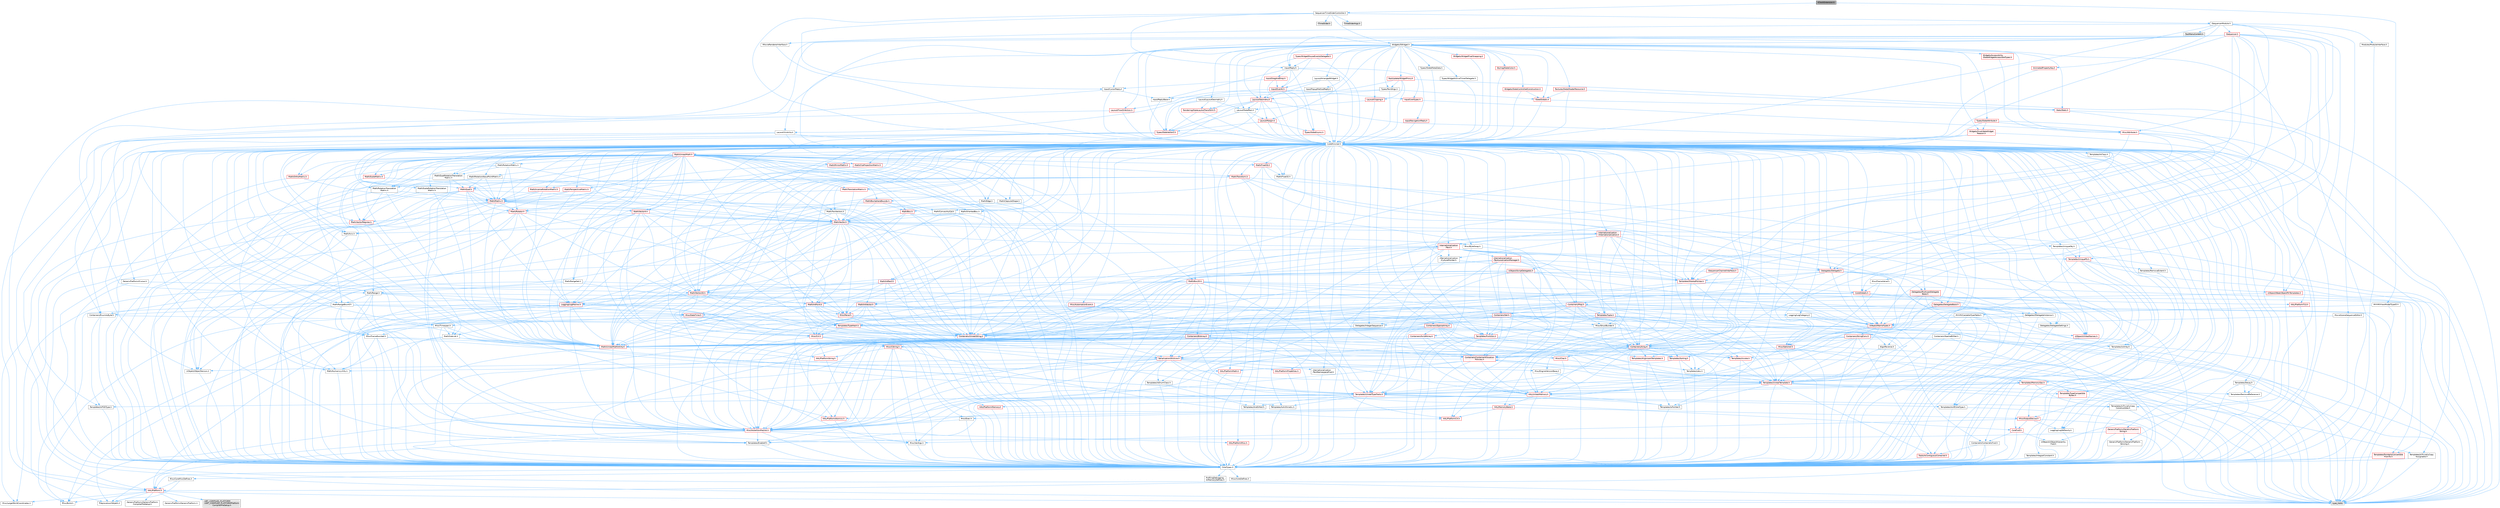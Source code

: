 digraph "IClockExtension.h"
{
 // INTERACTIVE_SVG=YES
 // LATEX_PDF_SIZE
  bgcolor="transparent";
  edge [fontname=Helvetica,fontsize=10,labelfontname=Helvetica,labelfontsize=10];
  node [fontname=Helvetica,fontsize=10,shape=box,height=0.2,width=0.4];
  Node1 [id="Node000001",label="IClockExtension.h",height=0.2,width=0.4,color="gray40", fillcolor="grey60", style="filled", fontcolor="black",tooltip=" "];
  Node1 -> Node2 [id="edge1_Node000001_Node000002",color="steelblue1",style="solid",tooltip=" "];
  Node2 [id="Node000002",label="MVVM/ViewModelTypeID.h",height=0.2,width=0.4,color="grey40", fillcolor="white", style="filled",URL="$d7/d3e/ViewModelTypeID_8h.html",tooltip=" "];
  Node2 -> Node3 [id="edge2_Node000002_Node000003",color="steelblue1",style="solid",tooltip=" "];
  Node3 [id="Node000003",label="CoreTypes.h",height=0.2,width=0.4,color="grey40", fillcolor="white", style="filled",URL="$dc/dec/CoreTypes_8h.html",tooltip=" "];
  Node3 -> Node4 [id="edge3_Node000003_Node000004",color="steelblue1",style="solid",tooltip=" "];
  Node4 [id="Node000004",label="HAL/Platform.h",height=0.2,width=0.4,color="red", fillcolor="#FFF0F0", style="filled",URL="$d9/dd0/Platform_8h.html",tooltip=" "];
  Node4 -> Node5 [id="edge4_Node000004_Node000005",color="steelblue1",style="solid",tooltip=" "];
  Node5 [id="Node000005",label="Misc/Build.h",height=0.2,width=0.4,color="grey40", fillcolor="white", style="filled",URL="$d3/dbb/Build_8h.html",tooltip=" "];
  Node4 -> Node6 [id="edge5_Node000004_Node000006",color="steelblue1",style="solid",tooltip=" "];
  Node6 [id="Node000006",label="Misc/LargeWorldCoordinates.h",height=0.2,width=0.4,color="grey40", fillcolor="white", style="filled",URL="$d2/dcb/LargeWorldCoordinates_8h.html",tooltip=" "];
  Node4 -> Node7 [id="edge6_Node000004_Node000007",color="steelblue1",style="solid",tooltip=" "];
  Node7 [id="Node000007",label="type_traits",height=0.2,width=0.4,color="grey60", fillcolor="#E0E0E0", style="filled",tooltip=" "];
  Node4 -> Node8 [id="edge7_Node000004_Node000008",color="steelblue1",style="solid",tooltip=" "];
  Node8 [id="Node000008",label="PreprocessorHelpers.h",height=0.2,width=0.4,color="grey40", fillcolor="white", style="filled",URL="$db/ddb/PreprocessorHelpers_8h.html",tooltip=" "];
  Node4 -> Node9 [id="edge8_Node000004_Node000009",color="steelblue1",style="solid",tooltip=" "];
  Node9 [id="Node000009",label="UBT_COMPILED_PLATFORM\l/UBT_COMPILED_PLATFORMPlatform\lCompilerPreSetup.h",height=0.2,width=0.4,color="grey60", fillcolor="#E0E0E0", style="filled",tooltip=" "];
  Node4 -> Node10 [id="edge9_Node000004_Node000010",color="steelblue1",style="solid",tooltip=" "];
  Node10 [id="Node000010",label="GenericPlatform/GenericPlatform\lCompilerPreSetup.h",height=0.2,width=0.4,color="grey40", fillcolor="white", style="filled",URL="$d9/dc8/GenericPlatformCompilerPreSetup_8h.html",tooltip=" "];
  Node4 -> Node11 [id="edge10_Node000004_Node000011",color="steelblue1",style="solid",tooltip=" "];
  Node11 [id="Node000011",label="GenericPlatform/GenericPlatform.h",height=0.2,width=0.4,color="grey40", fillcolor="white", style="filled",URL="$d6/d84/GenericPlatform_8h.html",tooltip=" "];
  Node3 -> Node14 [id="edge11_Node000003_Node000014",color="steelblue1",style="solid",tooltip=" "];
  Node14 [id="Node000014",label="ProfilingDebugging\l/UMemoryDefines.h",height=0.2,width=0.4,color="grey40", fillcolor="white", style="filled",URL="$d2/da2/UMemoryDefines_8h.html",tooltip=" "];
  Node3 -> Node15 [id="edge12_Node000003_Node000015",color="steelblue1",style="solid",tooltip=" "];
  Node15 [id="Node000015",label="Misc/CoreMiscDefines.h",height=0.2,width=0.4,color="grey40", fillcolor="white", style="filled",URL="$da/d38/CoreMiscDefines_8h.html",tooltip=" "];
  Node15 -> Node4 [id="edge13_Node000015_Node000004",color="steelblue1",style="solid",tooltip=" "];
  Node15 -> Node8 [id="edge14_Node000015_Node000008",color="steelblue1",style="solid",tooltip=" "];
  Node3 -> Node16 [id="edge15_Node000003_Node000016",color="steelblue1",style="solid",tooltip=" "];
  Node16 [id="Node000016",label="Misc/CoreDefines.h",height=0.2,width=0.4,color="grey40", fillcolor="white", style="filled",URL="$d3/dd2/CoreDefines_8h.html",tooltip=" "];
  Node2 -> Node17 [id="edge16_Node000002_Node000017",color="steelblue1",style="solid",tooltip=" "];
  Node17 [id="Node000017",label="MVVM/CastableTypeTable.h",height=0.2,width=0.4,color="grey40", fillcolor="white", style="filled",URL="$d4/dab/CastableTypeTable_8h.html",tooltip=" "];
  Node17 -> Node3 [id="edge17_Node000017_Node000003",color="steelblue1",style="solid",tooltip=" "];
  Node17 -> Node4 [id="edge18_Node000017_Node000004",color="steelblue1",style="solid",tooltip=" "];
  Node17 -> Node18 [id="edge19_Node000017_Node000018",color="steelblue1",style="solid",tooltip=" "];
  Node18 [id="Node000018",label="Templates/UnrealTemplate.h",height=0.2,width=0.4,color="red", fillcolor="#FFF0F0", style="filled",URL="$d4/d24/UnrealTemplate_8h.html",tooltip=" "];
  Node18 -> Node3 [id="edge20_Node000018_Node000003",color="steelblue1",style="solid",tooltip=" "];
  Node18 -> Node19 [id="edge21_Node000018_Node000019",color="steelblue1",style="solid",tooltip=" "];
  Node19 [id="Node000019",label="Templates/IsPointer.h",height=0.2,width=0.4,color="grey40", fillcolor="white", style="filled",URL="$d7/d05/IsPointer_8h.html",tooltip=" "];
  Node19 -> Node3 [id="edge22_Node000019_Node000003",color="steelblue1",style="solid",tooltip=" "];
  Node18 -> Node20 [id="edge23_Node000018_Node000020",color="steelblue1",style="solid",tooltip=" "];
  Node20 [id="Node000020",label="HAL/UnrealMemory.h",height=0.2,width=0.4,color="red", fillcolor="#FFF0F0", style="filled",URL="$d9/d96/UnrealMemory_8h.html",tooltip=" "];
  Node20 -> Node3 [id="edge24_Node000020_Node000003",color="steelblue1",style="solid",tooltip=" "];
  Node20 -> Node33 [id="edge25_Node000020_Node000033",color="steelblue1",style="solid",tooltip=" "];
  Node33 [id="Node000033",label="HAL/MemoryBase.h",height=0.2,width=0.4,color="red", fillcolor="#FFF0F0", style="filled",URL="$d6/d9f/MemoryBase_8h.html",tooltip=" "];
  Node33 -> Node3 [id="edge26_Node000033_Node000003",color="steelblue1",style="solid",tooltip=" "];
  Node33 -> Node34 [id="edge27_Node000033_Node000034",color="steelblue1",style="solid",tooltip=" "];
  Node34 [id="Node000034",label="HAL/PlatformAtomics.h",height=0.2,width=0.4,color="red", fillcolor="#FFF0F0", style="filled",URL="$d3/d36/PlatformAtomics_8h.html",tooltip=" "];
  Node34 -> Node3 [id="edge28_Node000034_Node000003",color="steelblue1",style="solid",tooltip=" "];
  Node33 -> Node37 [id="edge29_Node000033_Node000037",color="steelblue1",style="solid",tooltip=" "];
  Node37 [id="Node000037",label="HAL/PlatformCrt.h",height=0.2,width=0.4,color="red", fillcolor="#FFF0F0", style="filled",URL="$d8/d75/PlatformCrt_8h.html",tooltip=" "];
  Node33 -> Node45 [id="edge30_Node000033_Node000045",color="steelblue1",style="solid",tooltip=" "];
  Node45 [id="Node000045",label="Misc/Exec.h",height=0.2,width=0.4,color="grey40", fillcolor="white", style="filled",URL="$de/ddb/Exec_8h.html",tooltip=" "];
  Node45 -> Node3 [id="edge31_Node000045_Node000003",color="steelblue1",style="solid",tooltip=" "];
  Node45 -> Node46 [id="edge32_Node000045_Node000046",color="steelblue1",style="solid",tooltip=" "];
  Node46 [id="Node000046",label="Misc/AssertionMacros.h",height=0.2,width=0.4,color="red", fillcolor="#FFF0F0", style="filled",URL="$d0/dfa/AssertionMacros_8h.html",tooltip=" "];
  Node46 -> Node3 [id="edge33_Node000046_Node000003",color="steelblue1",style="solid",tooltip=" "];
  Node46 -> Node4 [id="edge34_Node000046_Node000004",color="steelblue1",style="solid",tooltip=" "];
  Node46 -> Node47 [id="edge35_Node000046_Node000047",color="steelblue1",style="solid",tooltip=" "];
  Node47 [id="Node000047",label="HAL/PlatformMisc.h",height=0.2,width=0.4,color="red", fillcolor="#FFF0F0", style="filled",URL="$d0/df5/PlatformMisc_8h.html",tooltip=" "];
  Node47 -> Node3 [id="edge36_Node000047_Node000003",color="steelblue1",style="solid",tooltip=" "];
  Node46 -> Node8 [id="edge37_Node000046_Node000008",color="steelblue1",style="solid",tooltip=" "];
  Node46 -> Node63 [id="edge38_Node000046_Node000063",color="steelblue1",style="solid",tooltip=" "];
  Node63 [id="Node000063",label="Templates/EnableIf.h",height=0.2,width=0.4,color="grey40", fillcolor="white", style="filled",URL="$d7/d60/EnableIf_8h.html",tooltip=" "];
  Node63 -> Node3 [id="edge39_Node000063_Node000003",color="steelblue1",style="solid",tooltip=" "];
  Node46 -> Node69 [id="edge40_Node000046_Node000069",color="steelblue1",style="solid",tooltip=" "];
  Node69 [id="Node000069",label="Misc/VarArgs.h",height=0.2,width=0.4,color="grey40", fillcolor="white", style="filled",URL="$d5/d6f/VarArgs_8h.html",tooltip=" "];
  Node69 -> Node3 [id="edge41_Node000069_Node000003",color="steelblue1",style="solid",tooltip=" "];
  Node33 -> Node77 [id="edge42_Node000033_Node000077",color="steelblue1",style="solid",tooltip=" "];
  Node77 [id="Node000077",label="Misc/OutputDevice.h",height=0.2,width=0.4,color="red", fillcolor="#FFF0F0", style="filled",URL="$d7/d32/OutputDevice_8h.html",tooltip=" "];
  Node77 -> Node22 [id="edge43_Node000077_Node000022",color="steelblue1",style="solid",tooltip=" "];
  Node22 [id="Node000022",label="CoreFwd.h",height=0.2,width=0.4,color="red", fillcolor="#FFF0F0", style="filled",URL="$d1/d1e/CoreFwd_8h.html",tooltip=" "];
  Node22 -> Node3 [id="edge44_Node000022_Node000003",color="steelblue1",style="solid",tooltip=" "];
  Node22 -> Node23 [id="edge45_Node000022_Node000023",color="steelblue1",style="solid",tooltip=" "];
  Node23 [id="Node000023",label="Containers/ContainersFwd.h",height=0.2,width=0.4,color="grey40", fillcolor="white", style="filled",URL="$d4/d0a/ContainersFwd_8h.html",tooltip=" "];
  Node23 -> Node4 [id="edge46_Node000023_Node000004",color="steelblue1",style="solid",tooltip=" "];
  Node23 -> Node3 [id="edge47_Node000023_Node000003",color="steelblue1",style="solid",tooltip=" "];
  Node23 -> Node24 [id="edge48_Node000023_Node000024",color="steelblue1",style="solid",tooltip=" "];
  Node24 [id="Node000024",label="Traits/IsContiguousContainer.h",height=0.2,width=0.4,color="red", fillcolor="#FFF0F0", style="filled",URL="$d5/d3c/IsContiguousContainer_8h.html",tooltip=" "];
  Node24 -> Node3 [id="edge49_Node000024_Node000003",color="steelblue1",style="solid",tooltip=" "];
  Node22 -> Node28 [id="edge50_Node000022_Node000028",color="steelblue1",style="solid",tooltip=" "];
  Node28 [id="Node000028",label="UObject/UObjectHierarchy\lFwd.h",height=0.2,width=0.4,color="grey40", fillcolor="white", style="filled",URL="$d3/d13/UObjectHierarchyFwd_8h.html",tooltip=" "];
  Node77 -> Node3 [id="edge51_Node000077_Node000003",color="steelblue1",style="solid",tooltip=" "];
  Node77 -> Node78 [id="edge52_Node000077_Node000078",color="steelblue1",style="solid",tooltip=" "];
  Node78 [id="Node000078",label="Logging/LogVerbosity.h",height=0.2,width=0.4,color="grey40", fillcolor="white", style="filled",URL="$d2/d8f/LogVerbosity_8h.html",tooltip=" "];
  Node78 -> Node3 [id="edge53_Node000078_Node000003",color="steelblue1",style="solid",tooltip=" "];
  Node77 -> Node69 [id="edge54_Node000077_Node000069",color="steelblue1",style="solid",tooltip=" "];
  Node20 -> Node88 [id="edge55_Node000020_Node000088",color="steelblue1",style="solid",tooltip=" "];
  Node88 [id="Node000088",label="HAL/PlatformMemory.h",height=0.2,width=0.4,color="red", fillcolor="#FFF0F0", style="filled",URL="$de/d68/PlatformMemory_8h.html",tooltip=" "];
  Node88 -> Node3 [id="edge56_Node000088_Node000003",color="steelblue1",style="solid",tooltip=" "];
  Node20 -> Node19 [id="edge57_Node000020_Node000019",color="steelblue1",style="solid",tooltip=" "];
  Node18 -> Node93 [id="edge58_Node000018_Node000093",color="steelblue1",style="solid",tooltip=" "];
  Node93 [id="Node000093",label="Templates/UnrealTypeTraits.h",height=0.2,width=0.4,color="red", fillcolor="#FFF0F0", style="filled",URL="$d2/d2d/UnrealTypeTraits_8h.html",tooltip=" "];
  Node93 -> Node3 [id="edge59_Node000093_Node000003",color="steelblue1",style="solid",tooltip=" "];
  Node93 -> Node19 [id="edge60_Node000093_Node000019",color="steelblue1",style="solid",tooltip=" "];
  Node93 -> Node46 [id="edge61_Node000093_Node000046",color="steelblue1",style="solid",tooltip=" "];
  Node93 -> Node84 [id="edge62_Node000093_Node000084",color="steelblue1",style="solid",tooltip=" "];
  Node84 [id="Node000084",label="Templates/AndOrNot.h",height=0.2,width=0.4,color="grey40", fillcolor="white", style="filled",URL="$db/d0a/AndOrNot_8h.html",tooltip=" "];
  Node84 -> Node3 [id="edge63_Node000084_Node000003",color="steelblue1",style="solid",tooltip=" "];
  Node93 -> Node63 [id="edge64_Node000093_Node000063",color="steelblue1",style="solid",tooltip=" "];
  Node93 -> Node94 [id="edge65_Node000093_Node000094",color="steelblue1",style="solid",tooltip=" "];
  Node94 [id="Node000094",label="Templates/IsArithmetic.h",height=0.2,width=0.4,color="grey40", fillcolor="white", style="filled",URL="$d2/d5d/IsArithmetic_8h.html",tooltip=" "];
  Node94 -> Node3 [id="edge66_Node000094_Node000003",color="steelblue1",style="solid",tooltip=" "];
  Node93 -> Node96 [id="edge67_Node000093_Node000096",color="steelblue1",style="solid",tooltip=" "];
  Node96 [id="Node000096",label="Templates/IsPODType.h",height=0.2,width=0.4,color="grey40", fillcolor="white", style="filled",URL="$d7/db1/IsPODType_8h.html",tooltip=" "];
  Node96 -> Node3 [id="edge68_Node000096_Node000003",color="steelblue1",style="solid",tooltip=" "];
  Node93 -> Node97 [id="edge69_Node000093_Node000097",color="steelblue1",style="solid",tooltip=" "];
  Node97 [id="Node000097",label="Templates/IsUECoreType.h",height=0.2,width=0.4,color="grey40", fillcolor="white", style="filled",URL="$d1/db8/IsUECoreType_8h.html",tooltip=" "];
  Node97 -> Node3 [id="edge70_Node000097_Node000003",color="steelblue1",style="solid",tooltip=" "];
  Node97 -> Node7 [id="edge71_Node000097_Node000007",color="steelblue1",style="solid",tooltip=" "];
  Node93 -> Node85 [id="edge72_Node000093_Node000085",color="steelblue1",style="solid",tooltip=" "];
  Node85 [id="Node000085",label="Templates/IsTriviallyCopy\lConstructible.h",height=0.2,width=0.4,color="grey40", fillcolor="white", style="filled",URL="$d3/d78/IsTriviallyCopyConstructible_8h.html",tooltip=" "];
  Node85 -> Node3 [id="edge73_Node000085_Node000003",color="steelblue1",style="solid",tooltip=" "];
  Node85 -> Node7 [id="edge74_Node000085_Node000007",color="steelblue1",style="solid",tooltip=" "];
  Node18 -> Node98 [id="edge75_Node000018_Node000098",color="steelblue1",style="solid",tooltip=" "];
  Node98 [id="Node000098",label="Templates/RemoveReference.h",height=0.2,width=0.4,color="grey40", fillcolor="white", style="filled",URL="$da/dbe/RemoveReference_8h.html",tooltip=" "];
  Node98 -> Node3 [id="edge76_Node000098_Node000003",color="steelblue1",style="solid",tooltip=" "];
  Node18 -> Node99 [id="edge77_Node000018_Node000099",color="steelblue1",style="solid",tooltip=" "];
  Node99 [id="Node000099",label="Templates/TypeCompatible\lBytes.h",height=0.2,width=0.4,color="red", fillcolor="#FFF0F0", style="filled",URL="$df/d0a/TypeCompatibleBytes_8h.html",tooltip=" "];
  Node99 -> Node3 [id="edge78_Node000099_Node000003",color="steelblue1",style="solid",tooltip=" "];
  Node99 -> Node7 [id="edge79_Node000099_Node000007",color="steelblue1",style="solid",tooltip=" "];
  Node18 -> Node24 [id="edge80_Node000018_Node000024",color="steelblue1",style="solid",tooltip=" "];
  Node18 -> Node7 [id="edge81_Node000018_Node000007",color="steelblue1",style="solid",tooltip=" "];
  Node17 -> Node101 [id="edge82_Node000017_Node000101",color="steelblue1",style="solid",tooltip=" "];
  Node101 [id="Node000101",label="Containers/SparseBitSet.h",height=0.2,width=0.4,color="grey40", fillcolor="white", style="filled",URL="$d5/d37/SparseBitSet_8h.html",tooltip=" "];
  Node101 -> Node3 [id="edge83_Node000101_Node000003",color="steelblue1",style="solid",tooltip=" "];
  Node101 -> Node18 [id="edge84_Node000101_Node000018",color="steelblue1",style="solid",tooltip=" "];
  Node101 -> Node102 [id="edge85_Node000101_Node000102",color="steelblue1",style="solid",tooltip=" "];
  Node102 [id="Node000102",label="Containers/Array.h",height=0.2,width=0.4,color="red", fillcolor="#FFF0F0", style="filled",URL="$df/dd0/Array_8h.html",tooltip=" "];
  Node102 -> Node3 [id="edge86_Node000102_Node000003",color="steelblue1",style="solid",tooltip=" "];
  Node102 -> Node46 [id="edge87_Node000102_Node000046",color="steelblue1",style="solid",tooltip=" "];
  Node102 -> Node20 [id="edge88_Node000102_Node000020",color="steelblue1",style="solid",tooltip=" "];
  Node102 -> Node93 [id="edge89_Node000102_Node000093",color="steelblue1",style="solid",tooltip=" "];
  Node102 -> Node18 [id="edge90_Node000102_Node000018",color="steelblue1",style="solid",tooltip=" "];
  Node102 -> Node108 [id="edge91_Node000102_Node000108",color="steelblue1",style="solid",tooltip=" "];
  Node108 [id="Node000108",label="Containers/ContainerAllocation\lPolicies.h",height=0.2,width=0.4,color="red", fillcolor="#FFF0F0", style="filled",URL="$d7/dff/ContainerAllocationPolicies_8h.html",tooltip=" "];
  Node108 -> Node3 [id="edge92_Node000108_Node000003",color="steelblue1",style="solid",tooltip=" "];
  Node108 -> Node108 [id="edge93_Node000108_Node000108",color="steelblue1",style="solid",tooltip=" "];
  Node108 -> Node110 [id="edge94_Node000108_Node000110",color="steelblue1",style="solid",tooltip=" "];
  Node110 [id="Node000110",label="HAL/PlatformMath.h",height=0.2,width=0.4,color="red", fillcolor="#FFF0F0", style="filled",URL="$dc/d53/PlatformMath_8h.html",tooltip=" "];
  Node110 -> Node3 [id="edge95_Node000110_Node000003",color="steelblue1",style="solid",tooltip=" "];
  Node108 -> Node20 [id="edge96_Node000108_Node000020",color="steelblue1",style="solid",tooltip=" "];
  Node108 -> Node52 [id="edge97_Node000108_Node000052",color="steelblue1",style="solid",tooltip=" "];
  Node52 [id="Node000052",label="Math/NumericLimits.h",height=0.2,width=0.4,color="grey40", fillcolor="white", style="filled",URL="$df/d1b/NumericLimits_8h.html",tooltip=" "];
  Node52 -> Node3 [id="edge98_Node000052_Node000003",color="steelblue1",style="solid",tooltip=" "];
  Node108 -> Node46 [id="edge99_Node000108_Node000046",color="steelblue1",style="solid",tooltip=" "];
  Node108 -> Node119 [id="edge100_Node000108_Node000119",color="steelblue1",style="solid",tooltip=" "];
  Node119 [id="Node000119",label="Templates/MemoryOps.h",height=0.2,width=0.4,color="red", fillcolor="#FFF0F0", style="filled",URL="$db/dea/MemoryOps_8h.html",tooltip=" "];
  Node119 -> Node3 [id="edge101_Node000119_Node000003",color="steelblue1",style="solid",tooltip=" "];
  Node119 -> Node20 [id="edge102_Node000119_Node000020",color="steelblue1",style="solid",tooltip=" "];
  Node119 -> Node86 [id="edge103_Node000119_Node000086",color="steelblue1",style="solid",tooltip=" "];
  Node86 [id="Node000086",label="Templates/IsTriviallyCopy\lAssignable.h",height=0.2,width=0.4,color="grey40", fillcolor="white", style="filled",URL="$d2/df2/IsTriviallyCopyAssignable_8h.html",tooltip=" "];
  Node86 -> Node3 [id="edge104_Node000086_Node000003",color="steelblue1",style="solid",tooltip=" "];
  Node86 -> Node7 [id="edge105_Node000086_Node000007",color="steelblue1",style="solid",tooltip=" "];
  Node119 -> Node85 [id="edge106_Node000119_Node000085",color="steelblue1",style="solid",tooltip=" "];
  Node119 -> Node93 [id="edge107_Node000119_Node000093",color="steelblue1",style="solid",tooltip=" "];
  Node119 -> Node7 [id="edge108_Node000119_Node000007",color="steelblue1",style="solid",tooltip=" "];
  Node108 -> Node99 [id="edge109_Node000108_Node000099",color="steelblue1",style="solid",tooltip=" "];
  Node108 -> Node7 [id="edge110_Node000108_Node000007",color="steelblue1",style="solid",tooltip=" "];
  Node102 -> Node121 [id="edge111_Node000102_Node000121",color="steelblue1",style="solid",tooltip=" "];
  Node121 [id="Node000121",label="Serialization/Archive.h",height=0.2,width=0.4,color="red", fillcolor="#FFF0F0", style="filled",URL="$d7/d3b/Archive_8h.html",tooltip=" "];
  Node121 -> Node22 [id="edge112_Node000121_Node000022",color="steelblue1",style="solid",tooltip=" "];
  Node121 -> Node3 [id="edge113_Node000121_Node000003",color="steelblue1",style="solid",tooltip=" "];
  Node121 -> Node122 [id="edge114_Node000121_Node000122",color="steelblue1",style="solid",tooltip=" "];
  Node122 [id="Node000122",label="HAL/PlatformProperties.h",height=0.2,width=0.4,color="red", fillcolor="#FFF0F0", style="filled",URL="$d9/db0/PlatformProperties_8h.html",tooltip=" "];
  Node122 -> Node3 [id="edge115_Node000122_Node000003",color="steelblue1",style="solid",tooltip=" "];
  Node121 -> Node125 [id="edge116_Node000121_Node000125",color="steelblue1",style="solid",tooltip=" "];
  Node125 [id="Node000125",label="Internationalization\l/TextNamespaceFwd.h",height=0.2,width=0.4,color="grey40", fillcolor="white", style="filled",URL="$d8/d97/TextNamespaceFwd_8h.html",tooltip=" "];
  Node125 -> Node3 [id="edge117_Node000125_Node000003",color="steelblue1",style="solid",tooltip=" "];
  Node121 -> Node46 [id="edge118_Node000121_Node000046",color="steelblue1",style="solid",tooltip=" "];
  Node121 -> Node5 [id="edge119_Node000121_Node000005",color="steelblue1",style="solid",tooltip=" "];
  Node121 -> Node126 [id="edge120_Node000121_Node000126",color="steelblue1",style="solid",tooltip=" "];
  Node126 [id="Node000126",label="Misc/EngineVersionBase.h",height=0.2,width=0.4,color="grey40", fillcolor="white", style="filled",URL="$d5/d2b/EngineVersionBase_8h.html",tooltip=" "];
  Node126 -> Node3 [id="edge121_Node000126_Node000003",color="steelblue1",style="solid",tooltip=" "];
  Node121 -> Node69 [id="edge122_Node000121_Node000069",color="steelblue1",style="solid",tooltip=" "];
  Node121 -> Node63 [id="edge123_Node000121_Node000063",color="steelblue1",style="solid",tooltip=" "];
  Node121 -> Node129 [id="edge124_Node000121_Node000129",color="steelblue1",style="solid",tooltip=" "];
  Node129 [id="Node000129",label="Templates/IsEnumClass.h",height=0.2,width=0.4,color="grey40", fillcolor="white", style="filled",URL="$d7/d15/IsEnumClass_8h.html",tooltip=" "];
  Node129 -> Node3 [id="edge125_Node000129_Node000003",color="steelblue1",style="solid",tooltip=" "];
  Node129 -> Node84 [id="edge126_Node000129_Node000084",color="steelblue1",style="solid",tooltip=" "];
  Node121 -> Node18 [id="edge127_Node000121_Node000018",color="steelblue1",style="solid",tooltip=" "];
  Node121 -> Node130 [id="edge128_Node000121_Node000130",color="steelblue1",style="solid",tooltip=" "];
  Node130 [id="Node000130",label="UObject/ObjectVersion.h",height=0.2,width=0.4,color="grey40", fillcolor="white", style="filled",URL="$da/d63/ObjectVersion_8h.html",tooltip=" "];
  Node130 -> Node3 [id="edge129_Node000130_Node000003",color="steelblue1",style="solid",tooltip=" "];
  Node102 -> Node147 [id="edge130_Node000102_Node000147",color="steelblue1",style="solid",tooltip=" "];
  Node147 [id="Node000147",label="Templates/Invoke.h",height=0.2,width=0.4,color="red", fillcolor="#FFF0F0", style="filled",URL="$d7/deb/Invoke_8h.html",tooltip=" "];
  Node147 -> Node3 [id="edge131_Node000147_Node000003",color="steelblue1",style="solid",tooltip=" "];
  Node147 -> Node18 [id="edge132_Node000147_Node000018",color="steelblue1",style="solid",tooltip=" "];
  Node147 -> Node7 [id="edge133_Node000147_Node000007",color="steelblue1",style="solid",tooltip=" "];
  Node102 -> Node152 [id="edge134_Node000102_Node000152",color="steelblue1",style="solid",tooltip=" "];
  Node152 [id="Node000152",label="Templates/Less.h",height=0.2,width=0.4,color="grey40", fillcolor="white", style="filled",URL="$de/dc8/Less_8h.html",tooltip=" "];
  Node152 -> Node3 [id="edge135_Node000152_Node000003",color="steelblue1",style="solid",tooltip=" "];
  Node152 -> Node18 [id="edge136_Node000152_Node000018",color="steelblue1",style="solid",tooltip=" "];
  Node102 -> Node160 [id="edge137_Node000102_Node000160",color="steelblue1",style="solid",tooltip=" "];
  Node160 [id="Node000160",label="Templates/Sorting.h",height=0.2,width=0.4,color="red", fillcolor="#FFF0F0", style="filled",URL="$d3/d9e/Sorting_8h.html",tooltip=" "];
  Node160 -> Node3 [id="edge138_Node000160_Node000003",color="steelblue1",style="solid",tooltip=" "];
  Node160 -> Node110 [id="edge139_Node000160_Node000110",color="steelblue1",style="solid",tooltip=" "];
  Node160 -> Node152 [id="edge140_Node000160_Node000152",color="steelblue1",style="solid",tooltip=" "];
  Node102 -> Node164 [id="edge141_Node000102_Node000164",color="steelblue1",style="solid",tooltip=" "];
  Node164 [id="Node000164",label="Templates/AlignmentTemplates.h",height=0.2,width=0.4,color="red", fillcolor="#FFF0F0", style="filled",URL="$dd/d32/AlignmentTemplates_8h.html",tooltip=" "];
  Node164 -> Node3 [id="edge142_Node000164_Node000003",color="steelblue1",style="solid",tooltip=" "];
  Node164 -> Node19 [id="edge143_Node000164_Node000019",color="steelblue1",style="solid",tooltip=" "];
  Node102 -> Node7 [id="edge144_Node000102_Node000007",color="steelblue1",style="solid",tooltip=" "];
  Node17 -> Node165 [id="edge145_Node000017_Node000165",color="steelblue1",style="solid",tooltip=" "];
  Node165 [id="Node000165",label="UObject/NameTypes.h",height=0.2,width=0.4,color="red", fillcolor="#FFF0F0", style="filled",URL="$d6/d35/NameTypes_8h.html",tooltip=" "];
  Node165 -> Node3 [id="edge146_Node000165_Node000003",color="steelblue1",style="solid",tooltip=" "];
  Node165 -> Node46 [id="edge147_Node000165_Node000046",color="steelblue1",style="solid",tooltip=" "];
  Node165 -> Node20 [id="edge148_Node000165_Node000020",color="steelblue1",style="solid",tooltip=" "];
  Node165 -> Node93 [id="edge149_Node000165_Node000093",color="steelblue1",style="solid",tooltip=" "];
  Node165 -> Node18 [id="edge150_Node000165_Node000018",color="steelblue1",style="solid",tooltip=" "];
  Node165 -> Node166 [id="edge151_Node000165_Node000166",color="steelblue1",style="solid",tooltip=" "];
  Node166 [id="Node000166",label="Containers/UnrealString.h",height=0.2,width=0.4,color="red", fillcolor="#FFF0F0", style="filled",URL="$d5/dba/UnrealString_8h.html",tooltip=" "];
  Node165 -> Node173 [id="edge152_Node000165_Node000173",color="steelblue1",style="solid",tooltip=" "];
  Node173 [id="Node000173",label="Containers/StringConv.h",height=0.2,width=0.4,color="red", fillcolor="#FFF0F0", style="filled",URL="$d3/ddf/StringConv_8h.html",tooltip=" "];
  Node173 -> Node3 [id="edge153_Node000173_Node000003",color="steelblue1",style="solid",tooltip=" "];
  Node173 -> Node46 [id="edge154_Node000173_Node000046",color="steelblue1",style="solid",tooltip=" "];
  Node173 -> Node108 [id="edge155_Node000173_Node000108",color="steelblue1",style="solid",tooltip=" "];
  Node173 -> Node102 [id="edge156_Node000173_Node000102",color="steelblue1",style="solid",tooltip=" "];
  Node173 -> Node138 [id="edge157_Node000173_Node000138",color="steelblue1",style="solid",tooltip=" "];
  Node138 [id="Node000138",label="Misc/CString.h",height=0.2,width=0.4,color="red", fillcolor="#FFF0F0", style="filled",URL="$d2/d49/CString_8h.html",tooltip=" "];
  Node138 -> Node3 [id="edge158_Node000138_Node000003",color="steelblue1",style="solid",tooltip=" "];
  Node138 -> Node37 [id="edge159_Node000138_Node000037",color="steelblue1",style="solid",tooltip=" "];
  Node138 -> Node29 [id="edge160_Node000138_Node000029",color="steelblue1",style="solid",tooltip=" "];
  Node29 [id="Node000029",label="HAL/PlatformString.h",height=0.2,width=0.4,color="red", fillcolor="#FFF0F0", style="filled",URL="$db/db5/PlatformString_8h.html",tooltip=" "];
  Node29 -> Node3 [id="edge161_Node000029_Node000003",color="steelblue1",style="solid",tooltip=" "];
  Node138 -> Node46 [id="edge162_Node000138_Node000046",color="steelblue1",style="solid",tooltip=" "];
  Node138 -> Node139 [id="edge163_Node000138_Node000139",color="steelblue1",style="solid",tooltip=" "];
  Node139 [id="Node000139",label="Misc/Char.h",height=0.2,width=0.4,color="red", fillcolor="#FFF0F0", style="filled",URL="$d0/d58/Char_8h.html",tooltip=" "];
  Node139 -> Node3 [id="edge164_Node000139_Node000003",color="steelblue1",style="solid",tooltip=" "];
  Node139 -> Node7 [id="edge165_Node000139_Node000007",color="steelblue1",style="solid",tooltip=" "];
  Node138 -> Node69 [id="edge166_Node000138_Node000069",color="steelblue1",style="solid",tooltip=" "];
  Node173 -> Node174 [id="edge167_Node000173_Node000174",color="steelblue1",style="solid",tooltip=" "];
  Node174 [id="Node000174",label="Templates/IsArray.h",height=0.2,width=0.4,color="grey40", fillcolor="white", style="filled",URL="$d8/d8d/IsArray_8h.html",tooltip=" "];
  Node174 -> Node3 [id="edge168_Node000174_Node000003",color="steelblue1",style="solid",tooltip=" "];
  Node173 -> Node18 [id="edge169_Node000173_Node000018",color="steelblue1",style="solid",tooltip=" "];
  Node173 -> Node93 [id="edge170_Node000173_Node000093",color="steelblue1",style="solid",tooltip=" "];
  Node173 -> Node24 [id="edge171_Node000173_Node000024",color="steelblue1",style="solid",tooltip=" "];
  Node173 -> Node7 [id="edge172_Node000173_Node000007",color="steelblue1",style="solid",tooltip=" "];
  Node165 -> Node175 [id="edge173_Node000165_Node000175",color="steelblue1",style="solid",tooltip=" "];
  Node175 [id="Node000175",label="UObject/UnrealNames.h",height=0.2,width=0.4,color="red", fillcolor="#FFF0F0", style="filled",URL="$d8/db1/UnrealNames_8h.html",tooltip=" "];
  Node175 -> Node3 [id="edge174_Node000175_Node000003",color="steelblue1",style="solid",tooltip=" "];
  Node17 -> Node7 [id="edge175_Node000017_Node000007",color="steelblue1",style="solid",tooltip=" "];
  Node1 -> Node183 [id="edge176_Node000001_Node000183",color="steelblue1",style="solid",tooltip=" "];
  Node183 [id="Node000183",label="SequencerTimeSliderController.h",height=0.2,width=0.4,color="grey40", fillcolor="white", style="filled",URL="$d3/d54/SequencerTimeSliderController_8h.html",tooltip=" "];
  Node183 -> Node184 [id="edge177_Node000183_Node000184",color="steelblue1",style="solid",tooltip=" "];
  Node184 [id="Node000184",label="CoreMinimal.h",height=0.2,width=0.4,color="grey40", fillcolor="white", style="filled",URL="$d7/d67/CoreMinimal_8h.html",tooltip=" "];
  Node184 -> Node3 [id="edge178_Node000184_Node000003",color="steelblue1",style="solid",tooltip=" "];
  Node184 -> Node22 [id="edge179_Node000184_Node000022",color="steelblue1",style="solid",tooltip=" "];
  Node184 -> Node28 [id="edge180_Node000184_Node000028",color="steelblue1",style="solid",tooltip=" "];
  Node184 -> Node23 [id="edge181_Node000184_Node000023",color="steelblue1",style="solid",tooltip=" "];
  Node184 -> Node69 [id="edge182_Node000184_Node000069",color="steelblue1",style="solid",tooltip=" "];
  Node184 -> Node78 [id="edge183_Node000184_Node000078",color="steelblue1",style="solid",tooltip=" "];
  Node184 -> Node77 [id="edge184_Node000184_Node000077",color="steelblue1",style="solid",tooltip=" "];
  Node184 -> Node37 [id="edge185_Node000184_Node000037",color="steelblue1",style="solid",tooltip=" "];
  Node184 -> Node47 [id="edge186_Node000184_Node000047",color="steelblue1",style="solid",tooltip=" "];
  Node184 -> Node46 [id="edge187_Node000184_Node000046",color="steelblue1",style="solid",tooltip=" "];
  Node184 -> Node19 [id="edge188_Node000184_Node000019",color="steelblue1",style="solid",tooltip=" "];
  Node184 -> Node88 [id="edge189_Node000184_Node000088",color="steelblue1",style="solid",tooltip=" "];
  Node184 -> Node34 [id="edge190_Node000184_Node000034",color="steelblue1",style="solid",tooltip=" "];
  Node184 -> Node45 [id="edge191_Node000184_Node000045",color="steelblue1",style="solid",tooltip=" "];
  Node184 -> Node33 [id="edge192_Node000184_Node000033",color="steelblue1",style="solid",tooltip=" "];
  Node184 -> Node20 [id="edge193_Node000184_Node000020",color="steelblue1",style="solid",tooltip=" "];
  Node184 -> Node94 [id="edge194_Node000184_Node000094",color="steelblue1",style="solid",tooltip=" "];
  Node184 -> Node84 [id="edge195_Node000184_Node000084",color="steelblue1",style="solid",tooltip=" "];
  Node184 -> Node96 [id="edge196_Node000184_Node000096",color="steelblue1",style="solid",tooltip=" "];
  Node184 -> Node97 [id="edge197_Node000184_Node000097",color="steelblue1",style="solid",tooltip=" "];
  Node184 -> Node85 [id="edge198_Node000184_Node000085",color="steelblue1",style="solid",tooltip=" "];
  Node184 -> Node93 [id="edge199_Node000184_Node000093",color="steelblue1",style="solid",tooltip=" "];
  Node184 -> Node63 [id="edge200_Node000184_Node000063",color="steelblue1",style="solid",tooltip=" "];
  Node184 -> Node98 [id="edge201_Node000184_Node000098",color="steelblue1",style="solid",tooltip=" "];
  Node184 -> Node185 [id="edge202_Node000184_Node000185",color="steelblue1",style="solid",tooltip=" "];
  Node185 [id="Node000185",label="Templates/IntegralConstant.h",height=0.2,width=0.4,color="grey40", fillcolor="white", style="filled",URL="$db/d1b/IntegralConstant_8h.html",tooltip=" "];
  Node185 -> Node3 [id="edge203_Node000185_Node000003",color="steelblue1",style="solid",tooltip=" "];
  Node184 -> Node186 [id="edge204_Node000184_Node000186",color="steelblue1",style="solid",tooltip=" "];
  Node186 [id="Node000186",label="Templates/IsClass.h",height=0.2,width=0.4,color="grey40", fillcolor="white", style="filled",URL="$db/dcb/IsClass_8h.html",tooltip=" "];
  Node186 -> Node3 [id="edge205_Node000186_Node000003",color="steelblue1",style="solid",tooltip=" "];
  Node184 -> Node99 [id="edge206_Node000184_Node000099",color="steelblue1",style="solid",tooltip=" "];
  Node184 -> Node24 [id="edge207_Node000184_Node000024",color="steelblue1",style="solid",tooltip=" "];
  Node184 -> Node18 [id="edge208_Node000184_Node000018",color="steelblue1",style="solid",tooltip=" "];
  Node184 -> Node52 [id="edge209_Node000184_Node000052",color="steelblue1",style="solid",tooltip=" "];
  Node184 -> Node110 [id="edge210_Node000184_Node000110",color="steelblue1",style="solid",tooltip=" "];
  Node184 -> Node86 [id="edge211_Node000184_Node000086",color="steelblue1",style="solid",tooltip=" "];
  Node184 -> Node119 [id="edge212_Node000184_Node000119",color="steelblue1",style="solid",tooltip=" "];
  Node184 -> Node108 [id="edge213_Node000184_Node000108",color="steelblue1",style="solid",tooltip=" "];
  Node184 -> Node129 [id="edge214_Node000184_Node000129",color="steelblue1",style="solid",tooltip=" "];
  Node184 -> Node122 [id="edge215_Node000184_Node000122",color="steelblue1",style="solid",tooltip=" "];
  Node184 -> Node126 [id="edge216_Node000184_Node000126",color="steelblue1",style="solid",tooltip=" "];
  Node184 -> Node125 [id="edge217_Node000184_Node000125",color="steelblue1",style="solid",tooltip=" "];
  Node184 -> Node121 [id="edge218_Node000184_Node000121",color="steelblue1",style="solid",tooltip=" "];
  Node184 -> Node152 [id="edge219_Node000184_Node000152",color="steelblue1",style="solid",tooltip=" "];
  Node184 -> Node160 [id="edge220_Node000184_Node000160",color="steelblue1",style="solid",tooltip=" "];
  Node184 -> Node139 [id="edge221_Node000184_Node000139",color="steelblue1",style="solid",tooltip=" "];
  Node184 -> Node187 [id="edge222_Node000184_Node000187",color="steelblue1",style="solid",tooltip=" "];
  Node187 [id="Node000187",label="GenericPlatform/GenericPlatform\lStricmp.h",height=0.2,width=0.4,color="grey40", fillcolor="white", style="filled",URL="$d2/d86/GenericPlatformStricmp_8h.html",tooltip=" "];
  Node187 -> Node3 [id="edge223_Node000187_Node000003",color="steelblue1",style="solid",tooltip=" "];
  Node184 -> Node188 [id="edge224_Node000184_Node000188",color="steelblue1",style="solid",tooltip=" "];
  Node188 [id="Node000188",label="GenericPlatform/GenericPlatform\lString.h",height=0.2,width=0.4,color="red", fillcolor="#FFF0F0", style="filled",URL="$dd/d20/GenericPlatformString_8h.html",tooltip=" "];
  Node188 -> Node3 [id="edge225_Node000188_Node000003",color="steelblue1",style="solid",tooltip=" "];
  Node188 -> Node187 [id="edge226_Node000188_Node000187",color="steelblue1",style="solid",tooltip=" "];
  Node188 -> Node63 [id="edge227_Node000188_Node000063",color="steelblue1",style="solid",tooltip=" "];
  Node188 -> Node7 [id="edge228_Node000188_Node000007",color="steelblue1",style="solid",tooltip=" "];
  Node184 -> Node29 [id="edge229_Node000184_Node000029",color="steelblue1",style="solid",tooltip=" "];
  Node184 -> Node138 [id="edge230_Node000184_Node000138",color="steelblue1",style="solid",tooltip=" "];
  Node184 -> Node137 [id="edge231_Node000184_Node000137",color="steelblue1",style="solid",tooltip=" "];
  Node137 [id="Node000137",label="Misc/Crc.h",height=0.2,width=0.4,color="red", fillcolor="#FFF0F0", style="filled",URL="$d4/dd2/Crc_8h.html",tooltip=" "];
  Node137 -> Node3 [id="edge232_Node000137_Node000003",color="steelblue1",style="solid",tooltip=" "];
  Node137 -> Node29 [id="edge233_Node000137_Node000029",color="steelblue1",style="solid",tooltip=" "];
  Node137 -> Node46 [id="edge234_Node000137_Node000046",color="steelblue1",style="solid",tooltip=" "];
  Node137 -> Node138 [id="edge235_Node000137_Node000138",color="steelblue1",style="solid",tooltip=" "];
  Node137 -> Node139 [id="edge236_Node000137_Node000139",color="steelblue1",style="solid",tooltip=" "];
  Node137 -> Node93 [id="edge237_Node000137_Node000093",color="steelblue1",style="solid",tooltip=" "];
  Node184 -> Node163 [id="edge238_Node000184_Node000163",color="steelblue1",style="solid",tooltip=" "];
  Node163 [id="Node000163",label="Math/UnrealMathUtility.h",height=0.2,width=0.4,color="red", fillcolor="#FFF0F0", style="filled",URL="$db/db8/UnrealMathUtility_8h.html",tooltip=" "];
  Node163 -> Node3 [id="edge239_Node000163_Node000003",color="steelblue1",style="solid",tooltip=" "];
  Node163 -> Node46 [id="edge240_Node000163_Node000046",color="steelblue1",style="solid",tooltip=" "];
  Node163 -> Node110 [id="edge241_Node000163_Node000110",color="steelblue1",style="solid",tooltip=" "];
  Node184 -> Node166 [id="edge242_Node000184_Node000166",color="steelblue1",style="solid",tooltip=" "];
  Node184 -> Node102 [id="edge243_Node000184_Node000102",color="steelblue1",style="solid",tooltip=" "];
  Node184 -> Node189 [id="edge244_Node000184_Node000189",color="steelblue1",style="solid",tooltip=" "];
  Node189 [id="Node000189",label="Misc/FrameNumber.h",height=0.2,width=0.4,color="grey40", fillcolor="white", style="filled",URL="$dd/dbd/FrameNumber_8h.html",tooltip=" "];
  Node189 -> Node3 [id="edge245_Node000189_Node000003",color="steelblue1",style="solid",tooltip=" "];
  Node189 -> Node52 [id="edge246_Node000189_Node000052",color="steelblue1",style="solid",tooltip=" "];
  Node189 -> Node163 [id="edge247_Node000189_Node000163",color="steelblue1",style="solid",tooltip=" "];
  Node189 -> Node63 [id="edge248_Node000189_Node000063",color="steelblue1",style="solid",tooltip=" "];
  Node189 -> Node93 [id="edge249_Node000189_Node000093",color="steelblue1",style="solid",tooltip=" "];
  Node184 -> Node190 [id="edge250_Node000184_Node000190",color="steelblue1",style="solid",tooltip=" "];
  Node190 [id="Node000190",label="Misc/Timespan.h",height=0.2,width=0.4,color="grey40", fillcolor="white", style="filled",URL="$da/dd9/Timespan_8h.html",tooltip=" "];
  Node190 -> Node3 [id="edge251_Node000190_Node000003",color="steelblue1",style="solid",tooltip=" "];
  Node190 -> Node191 [id="edge252_Node000190_Node000191",color="steelblue1",style="solid",tooltip=" "];
  Node191 [id="Node000191",label="Math/Interval.h",height=0.2,width=0.4,color="grey40", fillcolor="white", style="filled",URL="$d1/d55/Interval_8h.html",tooltip=" "];
  Node191 -> Node3 [id="edge253_Node000191_Node000003",color="steelblue1",style="solid",tooltip=" "];
  Node191 -> Node94 [id="edge254_Node000191_Node000094",color="steelblue1",style="solid",tooltip=" "];
  Node191 -> Node93 [id="edge255_Node000191_Node000093",color="steelblue1",style="solid",tooltip=" "];
  Node191 -> Node52 [id="edge256_Node000191_Node000052",color="steelblue1",style="solid",tooltip=" "];
  Node191 -> Node163 [id="edge257_Node000191_Node000163",color="steelblue1",style="solid",tooltip=" "];
  Node190 -> Node163 [id="edge258_Node000190_Node000163",color="steelblue1",style="solid",tooltip=" "];
  Node190 -> Node46 [id="edge259_Node000190_Node000046",color="steelblue1",style="solid",tooltip=" "];
  Node184 -> Node173 [id="edge260_Node000184_Node000173",color="steelblue1",style="solid",tooltip=" "];
  Node184 -> Node175 [id="edge261_Node000184_Node000175",color="steelblue1",style="solid",tooltip=" "];
  Node184 -> Node165 [id="edge262_Node000184_Node000165",color="steelblue1",style="solid",tooltip=" "];
  Node184 -> Node192 [id="edge263_Node000184_Node000192",color="steelblue1",style="solid",tooltip=" "];
  Node192 [id="Node000192",label="Misc/Parse.h",height=0.2,width=0.4,color="red", fillcolor="#FFF0F0", style="filled",URL="$dc/d71/Parse_8h.html",tooltip=" "];
  Node192 -> Node166 [id="edge264_Node000192_Node000166",color="steelblue1",style="solid",tooltip=" "];
  Node192 -> Node3 [id="edge265_Node000192_Node000003",color="steelblue1",style="solid",tooltip=" "];
  Node192 -> Node37 [id="edge266_Node000192_Node000037",color="steelblue1",style="solid",tooltip=" "];
  Node192 -> Node5 [id="edge267_Node000192_Node000005",color="steelblue1",style="solid",tooltip=" "];
  Node192 -> Node193 [id="edge268_Node000192_Node000193",color="steelblue1",style="solid",tooltip=" "];
  Node193 [id="Node000193",label="Templates/Function.h",height=0.2,width=0.4,color="red", fillcolor="#FFF0F0", style="filled",URL="$df/df5/Function_8h.html",tooltip=" "];
  Node193 -> Node3 [id="edge269_Node000193_Node000003",color="steelblue1",style="solid",tooltip=" "];
  Node193 -> Node46 [id="edge270_Node000193_Node000046",color="steelblue1",style="solid",tooltip=" "];
  Node193 -> Node20 [id="edge271_Node000193_Node000020",color="steelblue1",style="solid",tooltip=" "];
  Node193 -> Node93 [id="edge272_Node000193_Node000093",color="steelblue1",style="solid",tooltip=" "];
  Node193 -> Node147 [id="edge273_Node000193_Node000147",color="steelblue1",style="solid",tooltip=" "];
  Node193 -> Node18 [id="edge274_Node000193_Node000018",color="steelblue1",style="solid",tooltip=" "];
  Node193 -> Node163 [id="edge275_Node000193_Node000163",color="steelblue1",style="solid",tooltip=" "];
  Node193 -> Node7 [id="edge276_Node000193_Node000007",color="steelblue1",style="solid",tooltip=" "];
  Node184 -> Node164 [id="edge277_Node000184_Node000164",color="steelblue1",style="solid",tooltip=" "];
  Node184 -> Node195 [id="edge278_Node000184_Node000195",color="steelblue1",style="solid",tooltip=" "];
  Node195 [id="Node000195",label="Misc/StructBuilder.h",height=0.2,width=0.4,color="grey40", fillcolor="white", style="filled",URL="$d9/db3/StructBuilder_8h.html",tooltip=" "];
  Node195 -> Node3 [id="edge279_Node000195_Node000003",color="steelblue1",style="solid",tooltip=" "];
  Node195 -> Node163 [id="edge280_Node000195_Node000163",color="steelblue1",style="solid",tooltip=" "];
  Node195 -> Node164 [id="edge281_Node000195_Node000164",color="steelblue1",style="solid",tooltip=" "];
  Node184 -> Node112 [id="edge282_Node000184_Node000112",color="steelblue1",style="solid",tooltip=" "];
  Node112 [id="Node000112",label="Templates/Decay.h",height=0.2,width=0.4,color="grey40", fillcolor="white", style="filled",URL="$dd/d0f/Decay_8h.html",tooltip=" "];
  Node112 -> Node3 [id="edge283_Node000112_Node000003",color="steelblue1",style="solid",tooltip=" "];
  Node112 -> Node98 [id="edge284_Node000112_Node000098",color="steelblue1",style="solid",tooltip=" "];
  Node112 -> Node7 [id="edge285_Node000112_Node000007",color="steelblue1",style="solid",tooltip=" "];
  Node184 -> Node196 [id="edge286_Node000184_Node000196",color="steelblue1",style="solid",tooltip=" "];
  Node196 [id="Node000196",label="Templates/PointerIsConvertible\lFromTo.h",height=0.2,width=0.4,color="red", fillcolor="#FFF0F0", style="filled",URL="$d6/d65/PointerIsConvertibleFromTo_8h.html",tooltip=" "];
  Node196 -> Node3 [id="edge287_Node000196_Node000003",color="steelblue1",style="solid",tooltip=" "];
  Node196 -> Node7 [id="edge288_Node000196_Node000007",color="steelblue1",style="solid",tooltip=" "];
  Node184 -> Node147 [id="edge289_Node000184_Node000147",color="steelblue1",style="solid",tooltip=" "];
  Node184 -> Node193 [id="edge290_Node000184_Node000193",color="steelblue1",style="solid",tooltip=" "];
  Node184 -> Node136 [id="edge291_Node000184_Node000136",color="steelblue1",style="solid",tooltip=" "];
  Node136 [id="Node000136",label="Templates/TypeHash.h",height=0.2,width=0.4,color="red", fillcolor="#FFF0F0", style="filled",URL="$d1/d62/TypeHash_8h.html",tooltip=" "];
  Node136 -> Node3 [id="edge292_Node000136_Node000003",color="steelblue1",style="solid",tooltip=" "];
  Node136 -> Node137 [id="edge293_Node000136_Node000137",color="steelblue1",style="solid",tooltip=" "];
  Node136 -> Node7 [id="edge294_Node000136_Node000007",color="steelblue1",style="solid",tooltip=" "];
  Node184 -> Node197 [id="edge295_Node000184_Node000197",color="steelblue1",style="solid",tooltip=" "];
  Node197 [id="Node000197",label="Containers/ScriptArray.h",height=0.2,width=0.4,color="red", fillcolor="#FFF0F0", style="filled",URL="$dc/daf/ScriptArray_8h.html",tooltip=" "];
  Node197 -> Node3 [id="edge296_Node000197_Node000003",color="steelblue1",style="solid",tooltip=" "];
  Node197 -> Node46 [id="edge297_Node000197_Node000046",color="steelblue1",style="solid",tooltip=" "];
  Node197 -> Node20 [id="edge298_Node000197_Node000020",color="steelblue1",style="solid",tooltip=" "];
  Node197 -> Node108 [id="edge299_Node000197_Node000108",color="steelblue1",style="solid",tooltip=" "];
  Node197 -> Node102 [id="edge300_Node000197_Node000102",color="steelblue1",style="solid",tooltip=" "];
  Node184 -> Node198 [id="edge301_Node000184_Node000198",color="steelblue1",style="solid",tooltip=" "];
  Node198 [id="Node000198",label="Containers/BitArray.h",height=0.2,width=0.4,color="red", fillcolor="#FFF0F0", style="filled",URL="$d1/de4/BitArray_8h.html",tooltip=" "];
  Node198 -> Node108 [id="edge302_Node000198_Node000108",color="steelblue1",style="solid",tooltip=" "];
  Node198 -> Node3 [id="edge303_Node000198_Node000003",color="steelblue1",style="solid",tooltip=" "];
  Node198 -> Node34 [id="edge304_Node000198_Node000034",color="steelblue1",style="solid",tooltip=" "];
  Node198 -> Node20 [id="edge305_Node000198_Node000020",color="steelblue1",style="solid",tooltip=" "];
  Node198 -> Node163 [id="edge306_Node000198_Node000163",color="steelblue1",style="solid",tooltip=" "];
  Node198 -> Node46 [id="edge307_Node000198_Node000046",color="steelblue1",style="solid",tooltip=" "];
  Node198 -> Node121 [id="edge308_Node000198_Node000121",color="steelblue1",style="solid",tooltip=" "];
  Node198 -> Node63 [id="edge309_Node000198_Node000063",color="steelblue1",style="solid",tooltip=" "];
  Node198 -> Node147 [id="edge310_Node000198_Node000147",color="steelblue1",style="solid",tooltip=" "];
  Node198 -> Node18 [id="edge311_Node000198_Node000018",color="steelblue1",style="solid",tooltip=" "];
  Node198 -> Node93 [id="edge312_Node000198_Node000093",color="steelblue1",style="solid",tooltip=" "];
  Node184 -> Node199 [id="edge313_Node000184_Node000199",color="steelblue1",style="solid",tooltip=" "];
  Node199 [id="Node000199",label="Containers/SparseArray.h",height=0.2,width=0.4,color="red", fillcolor="#FFF0F0", style="filled",URL="$d5/dbf/SparseArray_8h.html",tooltip=" "];
  Node199 -> Node3 [id="edge314_Node000199_Node000003",color="steelblue1",style="solid",tooltip=" "];
  Node199 -> Node46 [id="edge315_Node000199_Node000046",color="steelblue1",style="solid",tooltip=" "];
  Node199 -> Node20 [id="edge316_Node000199_Node000020",color="steelblue1",style="solid",tooltip=" "];
  Node199 -> Node93 [id="edge317_Node000199_Node000093",color="steelblue1",style="solid",tooltip=" "];
  Node199 -> Node18 [id="edge318_Node000199_Node000018",color="steelblue1",style="solid",tooltip=" "];
  Node199 -> Node108 [id="edge319_Node000199_Node000108",color="steelblue1",style="solid",tooltip=" "];
  Node199 -> Node152 [id="edge320_Node000199_Node000152",color="steelblue1",style="solid",tooltip=" "];
  Node199 -> Node102 [id="edge321_Node000199_Node000102",color="steelblue1",style="solid",tooltip=" "];
  Node199 -> Node163 [id="edge322_Node000199_Node000163",color="steelblue1",style="solid",tooltip=" "];
  Node199 -> Node197 [id="edge323_Node000199_Node000197",color="steelblue1",style="solid",tooltip=" "];
  Node199 -> Node198 [id="edge324_Node000199_Node000198",color="steelblue1",style="solid",tooltip=" "];
  Node199 -> Node166 [id="edge325_Node000199_Node000166",color="steelblue1",style="solid",tooltip=" "];
  Node184 -> Node215 [id="edge326_Node000184_Node000215",color="steelblue1",style="solid",tooltip=" "];
  Node215 [id="Node000215",label="Containers/Set.h",height=0.2,width=0.4,color="red", fillcolor="#FFF0F0", style="filled",URL="$d4/d45/Set_8h.html",tooltip=" "];
  Node215 -> Node108 [id="edge327_Node000215_Node000108",color="steelblue1",style="solid",tooltip=" "];
  Node215 -> Node199 [id="edge328_Node000215_Node000199",color="steelblue1",style="solid",tooltip=" "];
  Node215 -> Node23 [id="edge329_Node000215_Node000023",color="steelblue1",style="solid",tooltip=" "];
  Node215 -> Node163 [id="edge330_Node000215_Node000163",color="steelblue1",style="solid",tooltip=" "];
  Node215 -> Node46 [id="edge331_Node000215_Node000046",color="steelblue1",style="solid",tooltip=" "];
  Node215 -> Node195 [id="edge332_Node000215_Node000195",color="steelblue1",style="solid",tooltip=" "];
  Node215 -> Node193 [id="edge333_Node000215_Node000193",color="steelblue1",style="solid",tooltip=" "];
  Node215 -> Node160 [id="edge334_Node000215_Node000160",color="steelblue1",style="solid",tooltip=" "];
  Node215 -> Node136 [id="edge335_Node000215_Node000136",color="steelblue1",style="solid",tooltip=" "];
  Node215 -> Node18 [id="edge336_Node000215_Node000018",color="steelblue1",style="solid",tooltip=" "];
  Node215 -> Node7 [id="edge337_Node000215_Node000007",color="steelblue1",style="solid",tooltip=" "];
  Node184 -> Node218 [id="edge338_Node000184_Node000218",color="steelblue1",style="solid",tooltip=" "];
  Node218 [id="Node000218",label="Algo/Reverse.h",height=0.2,width=0.4,color="grey40", fillcolor="white", style="filled",URL="$d5/d93/Reverse_8h.html",tooltip=" "];
  Node218 -> Node3 [id="edge339_Node000218_Node000003",color="steelblue1",style="solid",tooltip=" "];
  Node218 -> Node18 [id="edge340_Node000218_Node000018",color="steelblue1",style="solid",tooltip=" "];
  Node184 -> Node219 [id="edge341_Node000184_Node000219",color="steelblue1",style="solid",tooltip=" "];
  Node219 [id="Node000219",label="Containers/Map.h",height=0.2,width=0.4,color="red", fillcolor="#FFF0F0", style="filled",URL="$df/d79/Map_8h.html",tooltip=" "];
  Node219 -> Node3 [id="edge342_Node000219_Node000003",color="steelblue1",style="solid",tooltip=" "];
  Node219 -> Node218 [id="edge343_Node000219_Node000218",color="steelblue1",style="solid",tooltip=" "];
  Node219 -> Node215 [id="edge344_Node000219_Node000215",color="steelblue1",style="solid",tooltip=" "];
  Node219 -> Node166 [id="edge345_Node000219_Node000166",color="steelblue1",style="solid",tooltip=" "];
  Node219 -> Node46 [id="edge346_Node000219_Node000046",color="steelblue1",style="solid",tooltip=" "];
  Node219 -> Node195 [id="edge347_Node000219_Node000195",color="steelblue1",style="solid",tooltip=" "];
  Node219 -> Node193 [id="edge348_Node000219_Node000193",color="steelblue1",style="solid",tooltip=" "];
  Node219 -> Node160 [id="edge349_Node000219_Node000160",color="steelblue1",style="solid",tooltip=" "];
  Node219 -> Node220 [id="edge350_Node000219_Node000220",color="steelblue1",style="solid",tooltip=" "];
  Node220 [id="Node000220",label="Templates/Tuple.h",height=0.2,width=0.4,color="red", fillcolor="#FFF0F0", style="filled",URL="$d2/d4f/Tuple_8h.html",tooltip=" "];
  Node220 -> Node3 [id="edge351_Node000220_Node000003",color="steelblue1",style="solid",tooltip=" "];
  Node220 -> Node18 [id="edge352_Node000220_Node000018",color="steelblue1",style="solid",tooltip=" "];
  Node220 -> Node221 [id="edge353_Node000220_Node000221",color="steelblue1",style="solid",tooltip=" "];
  Node221 [id="Node000221",label="Delegates/IntegerSequence.h",height=0.2,width=0.4,color="grey40", fillcolor="white", style="filled",URL="$d2/dcc/IntegerSequence_8h.html",tooltip=" "];
  Node221 -> Node3 [id="edge354_Node000221_Node000003",color="steelblue1",style="solid",tooltip=" "];
  Node220 -> Node147 [id="edge355_Node000220_Node000147",color="steelblue1",style="solid",tooltip=" "];
  Node220 -> Node136 [id="edge356_Node000220_Node000136",color="steelblue1",style="solid",tooltip=" "];
  Node220 -> Node7 [id="edge357_Node000220_Node000007",color="steelblue1",style="solid",tooltip=" "];
  Node219 -> Node18 [id="edge358_Node000219_Node000018",color="steelblue1",style="solid",tooltip=" "];
  Node219 -> Node93 [id="edge359_Node000219_Node000093",color="steelblue1",style="solid",tooltip=" "];
  Node219 -> Node7 [id="edge360_Node000219_Node000007",color="steelblue1",style="solid",tooltip=" "];
  Node184 -> Node223 [id="edge361_Node000184_Node000223",color="steelblue1",style="solid",tooltip=" "];
  Node223 [id="Node000223",label="Math/IntPoint.h",height=0.2,width=0.4,color="red", fillcolor="#FFF0F0", style="filled",URL="$d3/df7/IntPoint_8h.html",tooltip=" "];
  Node223 -> Node3 [id="edge362_Node000223_Node000003",color="steelblue1",style="solid",tooltip=" "];
  Node223 -> Node46 [id="edge363_Node000223_Node000046",color="steelblue1",style="solid",tooltip=" "];
  Node223 -> Node192 [id="edge364_Node000223_Node000192",color="steelblue1",style="solid",tooltip=" "];
  Node223 -> Node163 [id="edge365_Node000223_Node000163",color="steelblue1",style="solid",tooltip=" "];
  Node223 -> Node166 [id="edge366_Node000223_Node000166",color="steelblue1",style="solid",tooltip=" "];
  Node223 -> Node136 [id="edge367_Node000223_Node000136",color="steelblue1",style="solid",tooltip=" "];
  Node184 -> Node225 [id="edge368_Node000184_Node000225",color="steelblue1",style="solid",tooltip=" "];
  Node225 [id="Node000225",label="Math/IntVector.h",height=0.2,width=0.4,color="red", fillcolor="#FFF0F0", style="filled",URL="$d7/d44/IntVector_8h.html",tooltip=" "];
  Node225 -> Node3 [id="edge369_Node000225_Node000003",color="steelblue1",style="solid",tooltip=" "];
  Node225 -> Node137 [id="edge370_Node000225_Node000137",color="steelblue1",style="solid",tooltip=" "];
  Node225 -> Node192 [id="edge371_Node000225_Node000192",color="steelblue1",style="solid",tooltip=" "];
  Node225 -> Node163 [id="edge372_Node000225_Node000163",color="steelblue1",style="solid",tooltip=" "];
  Node225 -> Node166 [id="edge373_Node000225_Node000166",color="steelblue1",style="solid",tooltip=" "];
  Node184 -> Node226 [id="edge374_Node000184_Node000226",color="steelblue1",style="solid",tooltip=" "];
  Node226 [id="Node000226",label="Logging/LogCategory.h",height=0.2,width=0.4,color="grey40", fillcolor="white", style="filled",URL="$d9/d36/LogCategory_8h.html",tooltip=" "];
  Node226 -> Node3 [id="edge375_Node000226_Node000003",color="steelblue1",style="solid",tooltip=" "];
  Node226 -> Node78 [id="edge376_Node000226_Node000078",color="steelblue1",style="solid",tooltip=" "];
  Node226 -> Node165 [id="edge377_Node000226_Node000165",color="steelblue1",style="solid",tooltip=" "];
  Node184 -> Node227 [id="edge378_Node000184_Node000227",color="steelblue1",style="solid",tooltip=" "];
  Node227 [id="Node000227",label="Logging/LogMacros.h",height=0.2,width=0.4,color="red", fillcolor="#FFF0F0", style="filled",URL="$d0/d16/LogMacros_8h.html",tooltip=" "];
  Node227 -> Node166 [id="edge379_Node000227_Node000166",color="steelblue1",style="solid",tooltip=" "];
  Node227 -> Node3 [id="edge380_Node000227_Node000003",color="steelblue1",style="solid",tooltip=" "];
  Node227 -> Node8 [id="edge381_Node000227_Node000008",color="steelblue1",style="solid",tooltip=" "];
  Node227 -> Node226 [id="edge382_Node000227_Node000226",color="steelblue1",style="solid",tooltip=" "];
  Node227 -> Node78 [id="edge383_Node000227_Node000078",color="steelblue1",style="solid",tooltip=" "];
  Node227 -> Node46 [id="edge384_Node000227_Node000046",color="steelblue1",style="solid",tooltip=" "];
  Node227 -> Node5 [id="edge385_Node000227_Node000005",color="steelblue1",style="solid",tooltip=" "];
  Node227 -> Node69 [id="edge386_Node000227_Node000069",color="steelblue1",style="solid",tooltip=" "];
  Node227 -> Node63 [id="edge387_Node000227_Node000063",color="steelblue1",style="solid",tooltip=" "];
  Node227 -> Node7 [id="edge388_Node000227_Node000007",color="steelblue1",style="solid",tooltip=" "];
  Node184 -> Node230 [id="edge389_Node000184_Node000230",color="steelblue1",style="solid",tooltip=" "];
  Node230 [id="Node000230",label="Math/Vector2D.h",height=0.2,width=0.4,color="red", fillcolor="#FFF0F0", style="filled",URL="$d3/db0/Vector2D_8h.html",tooltip=" "];
  Node230 -> Node3 [id="edge390_Node000230_Node000003",color="steelblue1",style="solid",tooltip=" "];
  Node230 -> Node46 [id="edge391_Node000230_Node000046",color="steelblue1",style="solid",tooltip=" "];
  Node230 -> Node137 [id="edge392_Node000230_Node000137",color="steelblue1",style="solid",tooltip=" "];
  Node230 -> Node163 [id="edge393_Node000230_Node000163",color="steelblue1",style="solid",tooltip=" "];
  Node230 -> Node166 [id="edge394_Node000230_Node000166",color="steelblue1",style="solid",tooltip=" "];
  Node230 -> Node192 [id="edge395_Node000230_Node000192",color="steelblue1",style="solid",tooltip=" "];
  Node230 -> Node223 [id="edge396_Node000230_Node000223",color="steelblue1",style="solid",tooltip=" "];
  Node230 -> Node227 [id="edge397_Node000230_Node000227",color="steelblue1",style="solid",tooltip=" "];
  Node230 -> Node7 [id="edge398_Node000230_Node000007",color="steelblue1",style="solid",tooltip=" "];
  Node184 -> Node234 [id="edge399_Node000184_Node000234",color="steelblue1",style="solid",tooltip=" "];
  Node234 [id="Node000234",label="Math/IntRect.h",height=0.2,width=0.4,color="red", fillcolor="#FFF0F0", style="filled",URL="$d7/d53/IntRect_8h.html",tooltip=" "];
  Node234 -> Node3 [id="edge400_Node000234_Node000003",color="steelblue1",style="solid",tooltip=" "];
  Node234 -> Node163 [id="edge401_Node000234_Node000163",color="steelblue1",style="solid",tooltip=" "];
  Node234 -> Node166 [id="edge402_Node000234_Node000166",color="steelblue1",style="solid",tooltip=" "];
  Node234 -> Node223 [id="edge403_Node000234_Node000223",color="steelblue1",style="solid",tooltip=" "];
  Node234 -> Node230 [id="edge404_Node000234_Node000230",color="steelblue1",style="solid",tooltip=" "];
  Node184 -> Node235 [id="edge405_Node000184_Node000235",color="steelblue1",style="solid",tooltip=" "];
  Node235 [id="Node000235",label="Misc/ByteSwap.h",height=0.2,width=0.4,color="grey40", fillcolor="white", style="filled",URL="$dc/dd7/ByteSwap_8h.html",tooltip=" "];
  Node235 -> Node3 [id="edge406_Node000235_Node000003",color="steelblue1",style="solid",tooltip=" "];
  Node235 -> Node37 [id="edge407_Node000235_Node000037",color="steelblue1",style="solid",tooltip=" "];
  Node184 -> Node135 [id="edge408_Node000184_Node000135",color="steelblue1",style="solid",tooltip=" "];
  Node135 [id="Node000135",label="Containers/EnumAsByte.h",height=0.2,width=0.4,color="grey40", fillcolor="white", style="filled",URL="$d6/d9a/EnumAsByte_8h.html",tooltip=" "];
  Node135 -> Node3 [id="edge409_Node000135_Node000003",color="steelblue1",style="solid",tooltip=" "];
  Node135 -> Node96 [id="edge410_Node000135_Node000096",color="steelblue1",style="solid",tooltip=" "];
  Node135 -> Node136 [id="edge411_Node000135_Node000136",color="steelblue1",style="solid",tooltip=" "];
  Node184 -> Node236 [id="edge412_Node000184_Node000236",color="steelblue1",style="solid",tooltip=" "];
  Node236 [id="Node000236",label="HAL/PlatformTLS.h",height=0.2,width=0.4,color="red", fillcolor="#FFF0F0", style="filled",URL="$d0/def/PlatformTLS_8h.html",tooltip=" "];
  Node236 -> Node3 [id="edge413_Node000236_Node000003",color="steelblue1",style="solid",tooltip=" "];
  Node184 -> Node239 [id="edge414_Node000184_Node000239",color="steelblue1",style="solid",tooltip=" "];
  Node239 [id="Node000239",label="CoreGlobals.h",height=0.2,width=0.4,color="red", fillcolor="#FFF0F0", style="filled",URL="$d5/d8c/CoreGlobals_8h.html",tooltip=" "];
  Node239 -> Node166 [id="edge415_Node000239_Node000166",color="steelblue1",style="solid",tooltip=" "];
  Node239 -> Node3 [id="edge416_Node000239_Node000003",color="steelblue1",style="solid",tooltip=" "];
  Node239 -> Node236 [id="edge417_Node000239_Node000236",color="steelblue1",style="solid",tooltip=" "];
  Node239 -> Node227 [id="edge418_Node000239_Node000227",color="steelblue1",style="solid",tooltip=" "];
  Node239 -> Node5 [id="edge419_Node000239_Node000005",color="steelblue1",style="solid",tooltip=" "];
  Node239 -> Node77 [id="edge420_Node000239_Node000077",color="steelblue1",style="solid",tooltip=" "];
  Node239 -> Node165 [id="edge421_Node000239_Node000165",color="steelblue1",style="solid",tooltip=" "];
  Node184 -> Node240 [id="edge422_Node000184_Node000240",color="steelblue1",style="solid",tooltip=" "];
  Node240 [id="Node000240",label="Templates/SharedPointer.h",height=0.2,width=0.4,color="red", fillcolor="#FFF0F0", style="filled",URL="$d2/d17/SharedPointer_8h.html",tooltip=" "];
  Node240 -> Node3 [id="edge423_Node000240_Node000003",color="steelblue1",style="solid",tooltip=" "];
  Node240 -> Node196 [id="edge424_Node000240_Node000196",color="steelblue1",style="solid",tooltip=" "];
  Node240 -> Node46 [id="edge425_Node000240_Node000046",color="steelblue1",style="solid",tooltip=" "];
  Node240 -> Node20 [id="edge426_Node000240_Node000020",color="steelblue1",style="solid",tooltip=" "];
  Node240 -> Node102 [id="edge427_Node000240_Node000102",color="steelblue1",style="solid",tooltip=" "];
  Node240 -> Node219 [id="edge428_Node000240_Node000219",color="steelblue1",style="solid",tooltip=" "];
  Node240 -> Node239 [id="edge429_Node000240_Node000239",color="steelblue1",style="solid",tooltip=" "];
  Node184 -> Node245 [id="edge430_Node000184_Node000245",color="steelblue1",style="solid",tooltip=" "];
  Node245 [id="Node000245",label="Internationalization\l/CulturePointer.h",height=0.2,width=0.4,color="grey40", fillcolor="white", style="filled",URL="$d6/dbe/CulturePointer_8h.html",tooltip=" "];
  Node245 -> Node3 [id="edge431_Node000245_Node000003",color="steelblue1",style="solid",tooltip=" "];
  Node245 -> Node240 [id="edge432_Node000245_Node000240",color="steelblue1",style="solid",tooltip=" "];
  Node184 -> Node246 [id="edge433_Node000184_Node000246",color="steelblue1",style="solid",tooltip=" "];
  Node246 [id="Node000246",label="UObject/WeakObjectPtrTemplates.h",height=0.2,width=0.4,color="red", fillcolor="#FFF0F0", style="filled",URL="$d8/d3b/WeakObjectPtrTemplates_8h.html",tooltip=" "];
  Node246 -> Node3 [id="edge434_Node000246_Node000003",color="steelblue1",style="solid",tooltip=" "];
  Node246 -> Node219 [id="edge435_Node000246_Node000219",color="steelblue1",style="solid",tooltip=" "];
  Node246 -> Node7 [id="edge436_Node000246_Node000007",color="steelblue1",style="solid",tooltip=" "];
  Node184 -> Node249 [id="edge437_Node000184_Node000249",color="steelblue1",style="solid",tooltip=" "];
  Node249 [id="Node000249",label="Delegates/DelegateSettings.h",height=0.2,width=0.4,color="grey40", fillcolor="white", style="filled",URL="$d0/d97/DelegateSettings_8h.html",tooltip=" "];
  Node249 -> Node3 [id="edge438_Node000249_Node000003",color="steelblue1",style="solid",tooltip=" "];
  Node184 -> Node250 [id="edge439_Node000184_Node000250",color="steelblue1",style="solid",tooltip=" "];
  Node250 [id="Node000250",label="Delegates/IDelegateInstance.h",height=0.2,width=0.4,color="grey40", fillcolor="white", style="filled",URL="$d2/d10/IDelegateInstance_8h.html",tooltip=" "];
  Node250 -> Node3 [id="edge440_Node000250_Node000003",color="steelblue1",style="solid",tooltip=" "];
  Node250 -> Node136 [id="edge441_Node000250_Node000136",color="steelblue1",style="solid",tooltip=" "];
  Node250 -> Node165 [id="edge442_Node000250_Node000165",color="steelblue1",style="solid",tooltip=" "];
  Node250 -> Node249 [id="edge443_Node000250_Node000249",color="steelblue1",style="solid",tooltip=" "];
  Node184 -> Node251 [id="edge444_Node000184_Node000251",color="steelblue1",style="solid",tooltip=" "];
  Node251 [id="Node000251",label="Delegates/DelegateBase.h",height=0.2,width=0.4,color="red", fillcolor="#FFF0F0", style="filled",URL="$da/d67/DelegateBase_8h.html",tooltip=" "];
  Node251 -> Node3 [id="edge445_Node000251_Node000003",color="steelblue1",style="solid",tooltip=" "];
  Node251 -> Node108 [id="edge446_Node000251_Node000108",color="steelblue1",style="solid",tooltip=" "];
  Node251 -> Node163 [id="edge447_Node000251_Node000163",color="steelblue1",style="solid",tooltip=" "];
  Node251 -> Node165 [id="edge448_Node000251_Node000165",color="steelblue1",style="solid",tooltip=" "];
  Node251 -> Node249 [id="edge449_Node000251_Node000249",color="steelblue1",style="solid",tooltip=" "];
  Node251 -> Node250 [id="edge450_Node000251_Node000250",color="steelblue1",style="solid",tooltip=" "];
  Node184 -> Node259 [id="edge451_Node000184_Node000259",color="steelblue1",style="solid",tooltip=" "];
  Node259 [id="Node000259",label="Delegates/MulticastDelegate\lBase.h",height=0.2,width=0.4,color="red", fillcolor="#FFF0F0", style="filled",URL="$db/d16/MulticastDelegateBase_8h.html",tooltip=" "];
  Node259 -> Node3 [id="edge452_Node000259_Node000003",color="steelblue1",style="solid",tooltip=" "];
  Node259 -> Node108 [id="edge453_Node000259_Node000108",color="steelblue1",style="solid",tooltip=" "];
  Node259 -> Node102 [id="edge454_Node000259_Node000102",color="steelblue1",style="solid",tooltip=" "];
  Node259 -> Node163 [id="edge455_Node000259_Node000163",color="steelblue1",style="solid",tooltip=" "];
  Node259 -> Node250 [id="edge456_Node000259_Node000250",color="steelblue1",style="solid",tooltip=" "];
  Node259 -> Node251 [id="edge457_Node000259_Node000251",color="steelblue1",style="solid",tooltip=" "];
  Node184 -> Node221 [id="edge458_Node000184_Node000221",color="steelblue1",style="solid",tooltip=" "];
  Node184 -> Node220 [id="edge459_Node000184_Node000220",color="steelblue1",style="solid",tooltip=" "];
  Node184 -> Node260 [id="edge460_Node000184_Node000260",color="steelblue1",style="solid",tooltip=" "];
  Node260 [id="Node000260",label="UObject/ScriptDelegates.h",height=0.2,width=0.4,color="red", fillcolor="#FFF0F0", style="filled",URL="$de/d81/ScriptDelegates_8h.html",tooltip=" "];
  Node260 -> Node102 [id="edge461_Node000260_Node000102",color="steelblue1",style="solid",tooltip=" "];
  Node260 -> Node108 [id="edge462_Node000260_Node000108",color="steelblue1",style="solid",tooltip=" "];
  Node260 -> Node166 [id="edge463_Node000260_Node000166",color="steelblue1",style="solid",tooltip=" "];
  Node260 -> Node46 [id="edge464_Node000260_Node000046",color="steelblue1",style="solid",tooltip=" "];
  Node260 -> Node240 [id="edge465_Node000260_Node000240",color="steelblue1",style="solid",tooltip=" "];
  Node260 -> Node136 [id="edge466_Node000260_Node000136",color="steelblue1",style="solid",tooltip=" "];
  Node260 -> Node93 [id="edge467_Node000260_Node000093",color="steelblue1",style="solid",tooltip=" "];
  Node260 -> Node165 [id="edge468_Node000260_Node000165",color="steelblue1",style="solid",tooltip=" "];
  Node184 -> Node262 [id="edge469_Node000184_Node000262",color="steelblue1",style="solid",tooltip=" "];
  Node262 [id="Node000262",label="Delegates/Delegate.h",height=0.2,width=0.4,color="red", fillcolor="#FFF0F0", style="filled",URL="$d4/d80/Delegate_8h.html",tooltip=" "];
  Node262 -> Node3 [id="edge470_Node000262_Node000003",color="steelblue1",style="solid",tooltip=" "];
  Node262 -> Node46 [id="edge471_Node000262_Node000046",color="steelblue1",style="solid",tooltip=" "];
  Node262 -> Node165 [id="edge472_Node000262_Node000165",color="steelblue1",style="solid",tooltip=" "];
  Node262 -> Node240 [id="edge473_Node000262_Node000240",color="steelblue1",style="solid",tooltip=" "];
  Node262 -> Node246 [id="edge474_Node000262_Node000246",color="steelblue1",style="solid",tooltip=" "];
  Node262 -> Node259 [id="edge475_Node000262_Node000259",color="steelblue1",style="solid",tooltip=" "];
  Node262 -> Node221 [id="edge476_Node000262_Node000221",color="steelblue1",style="solid",tooltip=" "];
  Node184 -> Node267 [id="edge477_Node000184_Node000267",color="steelblue1",style="solid",tooltip=" "];
  Node267 [id="Node000267",label="Internationalization\l/TextLocalizationManager.h",height=0.2,width=0.4,color="red", fillcolor="#FFF0F0", style="filled",URL="$d5/d2e/TextLocalizationManager_8h.html",tooltip=" "];
  Node267 -> Node102 [id="edge478_Node000267_Node000102",color="steelblue1",style="solid",tooltip=" "];
  Node267 -> Node108 [id="edge479_Node000267_Node000108",color="steelblue1",style="solid",tooltip=" "];
  Node267 -> Node219 [id="edge480_Node000267_Node000219",color="steelblue1",style="solid",tooltip=" "];
  Node267 -> Node215 [id="edge481_Node000267_Node000215",color="steelblue1",style="solid",tooltip=" "];
  Node267 -> Node166 [id="edge482_Node000267_Node000166",color="steelblue1",style="solid",tooltip=" "];
  Node267 -> Node3 [id="edge483_Node000267_Node000003",color="steelblue1",style="solid",tooltip=" "];
  Node267 -> Node262 [id="edge484_Node000267_Node000262",color="steelblue1",style="solid",tooltip=" "];
  Node267 -> Node137 [id="edge485_Node000267_Node000137",color="steelblue1",style="solid",tooltip=" "];
  Node267 -> Node193 [id="edge486_Node000267_Node000193",color="steelblue1",style="solid",tooltip=" "];
  Node267 -> Node240 [id="edge487_Node000267_Node000240",color="steelblue1",style="solid",tooltip=" "];
  Node184 -> Node208 [id="edge488_Node000184_Node000208",color="steelblue1",style="solid",tooltip=" "];
  Node208 [id="Node000208",label="Misc/Optional.h",height=0.2,width=0.4,color="red", fillcolor="#FFF0F0", style="filled",URL="$d2/dae/Optional_8h.html",tooltip=" "];
  Node208 -> Node3 [id="edge489_Node000208_Node000003",color="steelblue1",style="solid",tooltip=" "];
  Node208 -> Node46 [id="edge490_Node000208_Node000046",color="steelblue1",style="solid",tooltip=" "];
  Node208 -> Node119 [id="edge491_Node000208_Node000119",color="steelblue1",style="solid",tooltip=" "];
  Node208 -> Node18 [id="edge492_Node000208_Node000018",color="steelblue1",style="solid",tooltip=" "];
  Node208 -> Node121 [id="edge493_Node000208_Node000121",color="steelblue1",style="solid",tooltip=" "];
  Node184 -> Node174 [id="edge494_Node000184_Node000174",color="steelblue1",style="solid",tooltip=" "];
  Node184 -> Node213 [id="edge495_Node000184_Node000213",color="steelblue1",style="solid",tooltip=" "];
  Node213 [id="Node000213",label="Templates/RemoveExtent.h",height=0.2,width=0.4,color="grey40", fillcolor="white", style="filled",URL="$dc/de9/RemoveExtent_8h.html",tooltip=" "];
  Node213 -> Node3 [id="edge496_Node000213_Node000003",color="steelblue1",style="solid",tooltip=" "];
  Node184 -> Node212 [id="edge497_Node000184_Node000212",color="steelblue1",style="solid",tooltip=" "];
  Node212 [id="Node000212",label="Templates/UniquePtr.h",height=0.2,width=0.4,color="red", fillcolor="#FFF0F0", style="filled",URL="$de/d1a/UniquePtr_8h.html",tooltip=" "];
  Node212 -> Node3 [id="edge498_Node000212_Node000003",color="steelblue1",style="solid",tooltip=" "];
  Node212 -> Node18 [id="edge499_Node000212_Node000018",color="steelblue1",style="solid",tooltip=" "];
  Node212 -> Node174 [id="edge500_Node000212_Node000174",color="steelblue1",style="solid",tooltip=" "];
  Node212 -> Node213 [id="edge501_Node000212_Node000213",color="steelblue1",style="solid",tooltip=" "];
  Node212 -> Node7 [id="edge502_Node000212_Node000007",color="steelblue1",style="solid",tooltip=" "];
  Node184 -> Node274 [id="edge503_Node000184_Node000274",color="steelblue1",style="solid",tooltip=" "];
  Node274 [id="Node000274",label="Internationalization\l/Text.h",height=0.2,width=0.4,color="red", fillcolor="#FFF0F0", style="filled",URL="$d6/d35/Text_8h.html",tooltip=" "];
  Node274 -> Node3 [id="edge504_Node000274_Node000003",color="steelblue1",style="solid",tooltip=" "];
  Node274 -> Node34 [id="edge505_Node000274_Node000034",color="steelblue1",style="solid",tooltip=" "];
  Node274 -> Node46 [id="edge506_Node000274_Node000046",color="steelblue1",style="solid",tooltip=" "];
  Node274 -> Node93 [id="edge507_Node000274_Node000093",color="steelblue1",style="solid",tooltip=" "];
  Node274 -> Node102 [id="edge508_Node000274_Node000102",color="steelblue1",style="solid",tooltip=" "];
  Node274 -> Node166 [id="edge509_Node000274_Node000166",color="steelblue1",style="solid",tooltip=" "];
  Node274 -> Node135 [id="edge510_Node000274_Node000135",color="steelblue1",style="solid",tooltip=" "];
  Node274 -> Node240 [id="edge511_Node000274_Node000240",color="steelblue1",style="solid",tooltip=" "];
  Node274 -> Node245 [id="edge512_Node000274_Node000245",color="steelblue1",style="solid",tooltip=" "];
  Node274 -> Node267 [id="edge513_Node000274_Node000267",color="steelblue1",style="solid",tooltip=" "];
  Node274 -> Node208 [id="edge514_Node000274_Node000208",color="steelblue1",style="solid",tooltip=" "];
  Node274 -> Node212 [id="edge515_Node000274_Node000212",color="steelblue1",style="solid",tooltip=" "];
  Node274 -> Node7 [id="edge516_Node000274_Node000007",color="steelblue1",style="solid",tooltip=" "];
  Node184 -> Node211 [id="edge517_Node000184_Node000211",color="steelblue1",style="solid",tooltip=" "];
  Node211 [id="Node000211",label="Templates/UniqueObj.h",height=0.2,width=0.4,color="grey40", fillcolor="white", style="filled",URL="$da/d95/UniqueObj_8h.html",tooltip=" "];
  Node211 -> Node3 [id="edge518_Node000211_Node000003",color="steelblue1",style="solid",tooltip=" "];
  Node211 -> Node212 [id="edge519_Node000211_Node000212",color="steelblue1",style="solid",tooltip=" "];
  Node184 -> Node280 [id="edge520_Node000184_Node000280",color="steelblue1",style="solid",tooltip=" "];
  Node280 [id="Node000280",label="Internationalization\l/Internationalization.h",height=0.2,width=0.4,color="red", fillcolor="#FFF0F0", style="filled",URL="$da/de4/Internationalization_8h.html",tooltip=" "];
  Node280 -> Node102 [id="edge521_Node000280_Node000102",color="steelblue1",style="solid",tooltip=" "];
  Node280 -> Node166 [id="edge522_Node000280_Node000166",color="steelblue1",style="solid",tooltip=" "];
  Node280 -> Node3 [id="edge523_Node000280_Node000003",color="steelblue1",style="solid",tooltip=" "];
  Node280 -> Node262 [id="edge524_Node000280_Node000262",color="steelblue1",style="solid",tooltip=" "];
  Node280 -> Node245 [id="edge525_Node000280_Node000245",color="steelblue1",style="solid",tooltip=" "];
  Node280 -> Node274 [id="edge526_Node000280_Node000274",color="steelblue1",style="solid",tooltip=" "];
  Node280 -> Node240 [id="edge527_Node000280_Node000240",color="steelblue1",style="solid",tooltip=" "];
  Node280 -> Node220 [id="edge528_Node000280_Node000220",color="steelblue1",style="solid",tooltip=" "];
  Node280 -> Node211 [id="edge529_Node000280_Node000211",color="steelblue1",style="solid",tooltip=" "];
  Node280 -> Node165 [id="edge530_Node000280_Node000165",color="steelblue1",style="solid",tooltip=" "];
  Node184 -> Node281 [id="edge531_Node000184_Node000281",color="steelblue1",style="solid",tooltip=" "];
  Node281 [id="Node000281",label="Math/Vector.h",height=0.2,width=0.4,color="red", fillcolor="#FFF0F0", style="filled",URL="$d6/dbe/Vector_8h.html",tooltip=" "];
  Node281 -> Node3 [id="edge532_Node000281_Node000003",color="steelblue1",style="solid",tooltip=" "];
  Node281 -> Node46 [id="edge533_Node000281_Node000046",color="steelblue1",style="solid",tooltip=" "];
  Node281 -> Node52 [id="edge534_Node000281_Node000052",color="steelblue1",style="solid",tooltip=" "];
  Node281 -> Node137 [id="edge535_Node000281_Node000137",color="steelblue1",style="solid",tooltip=" "];
  Node281 -> Node163 [id="edge536_Node000281_Node000163",color="steelblue1",style="solid",tooltip=" "];
  Node281 -> Node166 [id="edge537_Node000281_Node000166",color="steelblue1",style="solid",tooltip=" "];
  Node281 -> Node192 [id="edge538_Node000281_Node000192",color="steelblue1",style="solid",tooltip=" "];
  Node281 -> Node223 [id="edge539_Node000281_Node000223",color="steelblue1",style="solid",tooltip=" "];
  Node281 -> Node227 [id="edge540_Node000281_Node000227",color="steelblue1",style="solid",tooltip=" "];
  Node281 -> Node230 [id="edge541_Node000281_Node000230",color="steelblue1",style="solid",tooltip=" "];
  Node281 -> Node235 [id="edge542_Node000281_Node000235",color="steelblue1",style="solid",tooltip=" "];
  Node281 -> Node274 [id="edge543_Node000281_Node000274",color="steelblue1",style="solid",tooltip=" "];
  Node281 -> Node280 [id="edge544_Node000281_Node000280",color="steelblue1",style="solid",tooltip=" "];
  Node281 -> Node225 [id="edge545_Node000281_Node000225",color="steelblue1",style="solid",tooltip=" "];
  Node281 -> Node284 [id="edge546_Node000281_Node000284",color="steelblue1",style="solid",tooltip=" "];
  Node284 [id="Node000284",label="Math/Axis.h",height=0.2,width=0.4,color="grey40", fillcolor="white", style="filled",URL="$dd/dbb/Axis_8h.html",tooltip=" "];
  Node284 -> Node3 [id="edge547_Node000284_Node000003",color="steelblue1",style="solid",tooltip=" "];
  Node281 -> Node130 [id="edge548_Node000281_Node000130",color="steelblue1",style="solid",tooltip=" "];
  Node281 -> Node7 [id="edge549_Node000281_Node000007",color="steelblue1",style="solid",tooltip=" "];
  Node184 -> Node285 [id="edge550_Node000184_Node000285",color="steelblue1",style="solid",tooltip=" "];
  Node285 [id="Node000285",label="Math/Vector4.h",height=0.2,width=0.4,color="red", fillcolor="#FFF0F0", style="filled",URL="$d7/d36/Vector4_8h.html",tooltip=" "];
  Node285 -> Node3 [id="edge551_Node000285_Node000003",color="steelblue1",style="solid",tooltip=" "];
  Node285 -> Node137 [id="edge552_Node000285_Node000137",color="steelblue1",style="solid",tooltip=" "];
  Node285 -> Node163 [id="edge553_Node000285_Node000163",color="steelblue1",style="solid",tooltip=" "];
  Node285 -> Node166 [id="edge554_Node000285_Node000166",color="steelblue1",style="solid",tooltip=" "];
  Node285 -> Node192 [id="edge555_Node000285_Node000192",color="steelblue1",style="solid",tooltip=" "];
  Node285 -> Node227 [id="edge556_Node000285_Node000227",color="steelblue1",style="solid",tooltip=" "];
  Node285 -> Node230 [id="edge557_Node000285_Node000230",color="steelblue1",style="solid",tooltip=" "];
  Node285 -> Node281 [id="edge558_Node000285_Node000281",color="steelblue1",style="solid",tooltip=" "];
  Node285 -> Node7 [id="edge559_Node000285_Node000007",color="steelblue1",style="solid",tooltip=" "];
  Node184 -> Node286 [id="edge560_Node000184_Node000286",color="steelblue1",style="solid",tooltip=" "];
  Node286 [id="Node000286",label="Math/VectorRegister.h",height=0.2,width=0.4,color="red", fillcolor="#FFF0F0", style="filled",URL="$da/d8b/VectorRegister_8h.html",tooltip=" "];
  Node286 -> Node3 [id="edge561_Node000286_Node000003",color="steelblue1",style="solid",tooltip=" "];
  Node286 -> Node163 [id="edge562_Node000286_Node000163",color="steelblue1",style="solid",tooltip=" "];
  Node184 -> Node291 [id="edge563_Node000184_Node000291",color="steelblue1",style="solid",tooltip=" "];
  Node291 [id="Node000291",label="Math/TwoVectors.h",height=0.2,width=0.4,color="grey40", fillcolor="white", style="filled",URL="$d4/db4/TwoVectors_8h.html",tooltip=" "];
  Node291 -> Node3 [id="edge564_Node000291_Node000003",color="steelblue1",style="solid",tooltip=" "];
  Node291 -> Node46 [id="edge565_Node000291_Node000046",color="steelblue1",style="solid",tooltip=" "];
  Node291 -> Node163 [id="edge566_Node000291_Node000163",color="steelblue1",style="solid",tooltip=" "];
  Node291 -> Node166 [id="edge567_Node000291_Node000166",color="steelblue1",style="solid",tooltip=" "];
  Node291 -> Node281 [id="edge568_Node000291_Node000281",color="steelblue1",style="solid",tooltip=" "];
  Node184 -> Node292 [id="edge569_Node000184_Node000292",color="steelblue1",style="solid",tooltip=" "];
  Node292 [id="Node000292",label="Math/Edge.h",height=0.2,width=0.4,color="grey40", fillcolor="white", style="filled",URL="$d5/de0/Edge_8h.html",tooltip=" "];
  Node292 -> Node3 [id="edge570_Node000292_Node000003",color="steelblue1",style="solid",tooltip=" "];
  Node292 -> Node281 [id="edge571_Node000292_Node000281",color="steelblue1",style="solid",tooltip=" "];
  Node184 -> Node130 [id="edge572_Node000184_Node000130",color="steelblue1",style="solid",tooltip=" "];
  Node184 -> Node293 [id="edge573_Node000184_Node000293",color="steelblue1",style="solid",tooltip=" "];
  Node293 [id="Node000293",label="Math/CapsuleShape.h",height=0.2,width=0.4,color="grey40", fillcolor="white", style="filled",URL="$d3/d36/CapsuleShape_8h.html",tooltip=" "];
  Node293 -> Node3 [id="edge574_Node000293_Node000003",color="steelblue1",style="solid",tooltip=" "];
  Node293 -> Node281 [id="edge575_Node000293_Node000281",color="steelblue1",style="solid",tooltip=" "];
  Node184 -> Node294 [id="edge576_Node000184_Node000294",color="steelblue1",style="solid",tooltip=" "];
  Node294 [id="Node000294",label="Math/Rotator.h",height=0.2,width=0.4,color="red", fillcolor="#FFF0F0", style="filled",URL="$d8/d3a/Rotator_8h.html",tooltip=" "];
  Node294 -> Node3 [id="edge577_Node000294_Node000003",color="steelblue1",style="solid",tooltip=" "];
  Node294 -> Node163 [id="edge578_Node000294_Node000163",color="steelblue1",style="solid",tooltip=" "];
  Node294 -> Node166 [id="edge579_Node000294_Node000166",color="steelblue1",style="solid",tooltip=" "];
  Node294 -> Node192 [id="edge580_Node000294_Node000192",color="steelblue1",style="solid",tooltip=" "];
  Node294 -> Node227 [id="edge581_Node000294_Node000227",color="steelblue1",style="solid",tooltip=" "];
  Node294 -> Node281 [id="edge582_Node000294_Node000281",color="steelblue1",style="solid",tooltip=" "];
  Node294 -> Node286 [id="edge583_Node000294_Node000286",color="steelblue1",style="solid",tooltip=" "];
  Node294 -> Node130 [id="edge584_Node000294_Node000130",color="steelblue1",style="solid",tooltip=" "];
  Node184 -> Node295 [id="edge585_Node000184_Node000295",color="steelblue1",style="solid",tooltip=" "];
  Node295 [id="Node000295",label="Misc/DateTime.h",height=0.2,width=0.4,color="red", fillcolor="#FFF0F0", style="filled",URL="$d1/de9/DateTime_8h.html",tooltip=" "];
  Node295 -> Node166 [id="edge586_Node000295_Node000166",color="steelblue1",style="solid",tooltip=" "];
  Node295 -> Node3 [id="edge587_Node000295_Node000003",color="steelblue1",style="solid",tooltip=" "];
  Node295 -> Node190 [id="edge588_Node000295_Node000190",color="steelblue1",style="solid",tooltip=" "];
  Node295 -> Node121 [id="edge589_Node000295_Node000121",color="steelblue1",style="solid",tooltip=" "];
  Node295 -> Node136 [id="edge590_Node000295_Node000136",color="steelblue1",style="solid",tooltip=" "];
  Node184 -> Node296 [id="edge591_Node000184_Node000296",color="steelblue1",style="solid",tooltip=" "];
  Node296 [id="Node000296",label="Math/RangeBound.h",height=0.2,width=0.4,color="grey40", fillcolor="white", style="filled",URL="$d7/dd8/RangeBound_8h.html",tooltip=" "];
  Node296 -> Node3 [id="edge592_Node000296_Node000003",color="steelblue1",style="solid",tooltip=" "];
  Node296 -> Node46 [id="edge593_Node000296_Node000046",color="steelblue1",style="solid",tooltip=" "];
  Node296 -> Node136 [id="edge594_Node000296_Node000136",color="steelblue1",style="solid",tooltip=" "];
  Node296 -> Node135 [id="edge595_Node000296_Node000135",color="steelblue1",style="solid",tooltip=" "];
  Node296 -> Node189 [id="edge596_Node000296_Node000189",color="steelblue1",style="solid",tooltip=" "];
  Node296 -> Node295 [id="edge597_Node000296_Node000295",color="steelblue1",style="solid",tooltip=" "];
  Node184 -> Node297 [id="edge598_Node000184_Node000297",color="steelblue1",style="solid",tooltip=" "];
  Node297 [id="Node000297",label="Misc/AutomationEvent.h",height=0.2,width=0.4,color="red", fillcolor="#FFF0F0", style="filled",URL="$d1/d26/AutomationEvent_8h.html",tooltip=" "];
  Node297 -> Node3 [id="edge599_Node000297_Node000003",color="steelblue1",style="solid",tooltip=" "];
  Node297 -> Node295 [id="edge600_Node000297_Node000295",color="steelblue1",style="solid",tooltip=" "];
  Node184 -> Node298 [id="edge601_Node000184_Node000298",color="steelblue1",style="solid",tooltip=" "];
  Node298 [id="Node000298",label="Math/Range.h",height=0.2,width=0.4,color="grey40", fillcolor="white", style="filled",URL="$d9/db6/Range_8h.html",tooltip=" "];
  Node298 -> Node3 [id="edge602_Node000298_Node000003",color="steelblue1",style="solid",tooltip=" "];
  Node298 -> Node102 [id="edge603_Node000298_Node000102",color="steelblue1",style="solid",tooltip=" "];
  Node298 -> Node46 [id="edge604_Node000298_Node000046",color="steelblue1",style="solid",tooltip=" "];
  Node298 -> Node295 [id="edge605_Node000298_Node000295",color="steelblue1",style="solid",tooltip=" "];
  Node298 -> Node296 [id="edge606_Node000298_Node000296",color="steelblue1",style="solid",tooltip=" "];
  Node298 -> Node189 [id="edge607_Node000298_Node000189",color="steelblue1",style="solid",tooltip=" "];
  Node298 -> Node121 [id="edge608_Node000298_Node000121",color="steelblue1",style="solid",tooltip=" "];
  Node184 -> Node299 [id="edge609_Node000184_Node000299",color="steelblue1",style="solid",tooltip=" "];
  Node299 [id="Node000299",label="Math/RangeSet.h",height=0.2,width=0.4,color="grey40", fillcolor="white", style="filled",URL="$dc/d21/RangeSet_8h.html",tooltip=" "];
  Node299 -> Node3 [id="edge610_Node000299_Node000003",color="steelblue1",style="solid",tooltip=" "];
  Node299 -> Node102 [id="edge611_Node000299_Node000102",color="steelblue1",style="solid",tooltip=" "];
  Node299 -> Node298 [id="edge612_Node000299_Node000298",color="steelblue1",style="solid",tooltip=" "];
  Node299 -> Node121 [id="edge613_Node000299_Node000121",color="steelblue1",style="solid",tooltip=" "];
  Node184 -> Node191 [id="edge614_Node000184_Node000191",color="steelblue1",style="solid",tooltip=" "];
  Node184 -> Node300 [id="edge615_Node000184_Node000300",color="steelblue1",style="solid",tooltip=" "];
  Node300 [id="Node000300",label="Math/Box.h",height=0.2,width=0.4,color="red", fillcolor="#FFF0F0", style="filled",URL="$de/d0f/Box_8h.html",tooltip=" "];
  Node300 -> Node3 [id="edge616_Node000300_Node000003",color="steelblue1",style="solid",tooltip=" "];
  Node300 -> Node46 [id="edge617_Node000300_Node000046",color="steelblue1",style="solid",tooltip=" "];
  Node300 -> Node163 [id="edge618_Node000300_Node000163",color="steelblue1",style="solid",tooltip=" "];
  Node300 -> Node166 [id="edge619_Node000300_Node000166",color="steelblue1",style="solid",tooltip=" "];
  Node300 -> Node281 [id="edge620_Node000300_Node000281",color="steelblue1",style="solid",tooltip=" "];
  Node184 -> Node310 [id="edge621_Node000184_Node000310",color="steelblue1",style="solid",tooltip=" "];
  Node310 [id="Node000310",label="Math/Box2D.h",height=0.2,width=0.4,color="red", fillcolor="#FFF0F0", style="filled",URL="$d3/d1c/Box2D_8h.html",tooltip=" "];
  Node310 -> Node102 [id="edge622_Node000310_Node000102",color="steelblue1",style="solid",tooltip=" "];
  Node310 -> Node166 [id="edge623_Node000310_Node000166",color="steelblue1",style="solid",tooltip=" "];
  Node310 -> Node3 [id="edge624_Node000310_Node000003",color="steelblue1",style="solid",tooltip=" "];
  Node310 -> Node163 [id="edge625_Node000310_Node000163",color="steelblue1",style="solid",tooltip=" "];
  Node310 -> Node230 [id="edge626_Node000310_Node000230",color="steelblue1",style="solid",tooltip=" "];
  Node310 -> Node46 [id="edge627_Node000310_Node000046",color="steelblue1",style="solid",tooltip=" "];
  Node310 -> Node6 [id="edge628_Node000310_Node000006",color="steelblue1",style="solid",tooltip=" "];
  Node310 -> Node121 [id="edge629_Node000310_Node000121",color="steelblue1",style="solid",tooltip=" "];
  Node310 -> Node97 [id="edge630_Node000310_Node000097",color="steelblue1",style="solid",tooltip=" "];
  Node310 -> Node93 [id="edge631_Node000310_Node000093",color="steelblue1",style="solid",tooltip=" "];
  Node310 -> Node165 [id="edge632_Node000310_Node000165",color="steelblue1",style="solid",tooltip=" "];
  Node310 -> Node175 [id="edge633_Node000310_Node000175",color="steelblue1",style="solid",tooltip=" "];
  Node184 -> Node311 [id="edge634_Node000184_Node000311",color="steelblue1",style="solid",tooltip=" "];
  Node311 [id="Node000311",label="Math/BoxSphereBounds.h",height=0.2,width=0.4,color="red", fillcolor="#FFF0F0", style="filled",URL="$d3/d0a/BoxSphereBounds_8h.html",tooltip=" "];
  Node311 -> Node3 [id="edge635_Node000311_Node000003",color="steelblue1",style="solid",tooltip=" "];
  Node311 -> Node163 [id="edge636_Node000311_Node000163",color="steelblue1",style="solid",tooltip=" "];
  Node311 -> Node166 [id="edge637_Node000311_Node000166",color="steelblue1",style="solid",tooltip=" "];
  Node311 -> Node227 [id="edge638_Node000311_Node000227",color="steelblue1",style="solid",tooltip=" "];
  Node311 -> Node281 [id="edge639_Node000311_Node000281",color="steelblue1",style="solid",tooltip=" "];
  Node311 -> Node300 [id="edge640_Node000311_Node000300",color="steelblue1",style="solid",tooltip=" "];
  Node184 -> Node312 [id="edge641_Node000184_Node000312",color="steelblue1",style="solid",tooltip=" "];
  Node312 [id="Node000312",label="Math/OrientedBox.h",height=0.2,width=0.4,color="grey40", fillcolor="white", style="filled",URL="$d6/db1/OrientedBox_8h.html",tooltip=" "];
  Node312 -> Node3 [id="edge642_Node000312_Node000003",color="steelblue1",style="solid",tooltip=" "];
  Node312 -> Node281 [id="edge643_Node000312_Node000281",color="steelblue1",style="solid",tooltip=" "];
  Node312 -> Node191 [id="edge644_Node000312_Node000191",color="steelblue1",style="solid",tooltip=" "];
  Node184 -> Node284 [id="edge645_Node000184_Node000284",color="steelblue1",style="solid",tooltip=" "];
  Node184 -> Node302 [id="edge646_Node000184_Node000302",color="steelblue1",style="solid",tooltip=" "];
  Node302 [id="Node000302",label="Math/Matrix.h",height=0.2,width=0.4,color="red", fillcolor="#FFF0F0", style="filled",URL="$d3/db1/Matrix_8h.html",tooltip=" "];
  Node302 -> Node3 [id="edge647_Node000302_Node000003",color="steelblue1",style="solid",tooltip=" "];
  Node302 -> Node20 [id="edge648_Node000302_Node000020",color="steelblue1",style="solid",tooltip=" "];
  Node302 -> Node163 [id="edge649_Node000302_Node000163",color="steelblue1",style="solid",tooltip=" "];
  Node302 -> Node166 [id="edge650_Node000302_Node000166",color="steelblue1",style="solid",tooltip=" "];
  Node302 -> Node281 [id="edge651_Node000302_Node000281",color="steelblue1",style="solid",tooltip=" "];
  Node302 -> Node285 [id="edge652_Node000302_Node000285",color="steelblue1",style="solid",tooltip=" "];
  Node302 -> Node294 [id="edge653_Node000302_Node000294",color="steelblue1",style="solid",tooltip=" "];
  Node302 -> Node284 [id="edge654_Node000302_Node000284",color="steelblue1",style="solid",tooltip=" "];
  Node302 -> Node130 [id="edge655_Node000302_Node000130",color="steelblue1",style="solid",tooltip=" "];
  Node302 -> Node7 [id="edge656_Node000302_Node000007",color="steelblue1",style="solid",tooltip=" "];
  Node184 -> Node313 [id="edge657_Node000184_Node000313",color="steelblue1",style="solid",tooltip=" "];
  Node313 [id="Node000313",label="Math/RotationTranslation\lMatrix.h",height=0.2,width=0.4,color="grey40", fillcolor="white", style="filled",URL="$d6/d6f/RotationTranslationMatrix_8h.html",tooltip=" "];
  Node313 -> Node3 [id="edge658_Node000313_Node000003",color="steelblue1",style="solid",tooltip=" "];
  Node313 -> Node163 [id="edge659_Node000313_Node000163",color="steelblue1",style="solid",tooltip=" "];
  Node313 -> Node286 [id="edge660_Node000313_Node000286",color="steelblue1",style="solid",tooltip=" "];
  Node313 -> Node302 [id="edge661_Node000313_Node000302",color="steelblue1",style="solid",tooltip=" "];
  Node184 -> Node314 [id="edge662_Node000184_Node000314",color="steelblue1",style="solid",tooltip=" "];
  Node314 [id="Node000314",label="Math/RotationAboutPointMatrix.h",height=0.2,width=0.4,color="grey40", fillcolor="white", style="filled",URL="$d9/d30/RotationAboutPointMatrix_8h.html",tooltip=" "];
  Node314 -> Node3 [id="edge663_Node000314_Node000003",color="steelblue1",style="solid",tooltip=" "];
  Node314 -> Node281 [id="edge664_Node000314_Node000281",color="steelblue1",style="solid",tooltip=" "];
  Node314 -> Node302 [id="edge665_Node000314_Node000302",color="steelblue1",style="solid",tooltip=" "];
  Node314 -> Node306 [id="edge666_Node000314_Node000306",color="steelblue1",style="solid",tooltip=" "];
  Node306 [id="Node000306",label="Math/Quat.h",height=0.2,width=0.4,color="red", fillcolor="#FFF0F0", style="filled",URL="$d9/de9/Quat_8h.html",tooltip=" "];
  Node306 -> Node3 [id="edge667_Node000306_Node000003",color="steelblue1",style="solid",tooltip=" "];
  Node306 -> Node46 [id="edge668_Node000306_Node000046",color="steelblue1",style="solid",tooltip=" "];
  Node306 -> Node163 [id="edge669_Node000306_Node000163",color="steelblue1",style="solid",tooltip=" "];
  Node306 -> Node166 [id="edge670_Node000306_Node000166",color="steelblue1",style="solid",tooltip=" "];
  Node306 -> Node227 [id="edge671_Node000306_Node000227",color="steelblue1",style="solid",tooltip=" "];
  Node306 -> Node281 [id="edge672_Node000306_Node000281",color="steelblue1",style="solid",tooltip=" "];
  Node306 -> Node286 [id="edge673_Node000306_Node000286",color="steelblue1",style="solid",tooltip=" "];
  Node306 -> Node294 [id="edge674_Node000306_Node000294",color="steelblue1",style="solid",tooltip=" "];
  Node306 -> Node302 [id="edge675_Node000306_Node000302",color="steelblue1",style="solid",tooltip=" "];
  Node306 -> Node130 [id="edge676_Node000306_Node000130",color="steelblue1",style="solid",tooltip=" "];
  Node314 -> Node313 [id="edge677_Node000314_Node000313",color="steelblue1",style="solid",tooltip=" "];
  Node184 -> Node315 [id="edge678_Node000184_Node000315",color="steelblue1",style="solid",tooltip=" "];
  Node315 [id="Node000315",label="Math/ScaleRotationTranslation\lMatrix.h",height=0.2,width=0.4,color="grey40", fillcolor="white", style="filled",URL="$db/dbe/ScaleRotationTranslationMatrix_8h.html",tooltip=" "];
  Node315 -> Node3 [id="edge679_Node000315_Node000003",color="steelblue1",style="solid",tooltip=" "];
  Node315 -> Node163 [id="edge680_Node000315_Node000163",color="steelblue1",style="solid",tooltip=" "];
  Node315 -> Node302 [id="edge681_Node000315_Node000302",color="steelblue1",style="solid",tooltip=" "];
  Node184 -> Node316 [id="edge682_Node000184_Node000316",color="steelblue1",style="solid",tooltip=" "];
  Node316 [id="Node000316",label="Math/RotationMatrix.h",height=0.2,width=0.4,color="grey40", fillcolor="white", style="filled",URL="$d9/d6a/RotationMatrix_8h.html",tooltip=" "];
  Node316 -> Node3 [id="edge683_Node000316_Node000003",color="steelblue1",style="solid",tooltip=" "];
  Node316 -> Node281 [id="edge684_Node000316_Node000281",color="steelblue1",style="solid",tooltip=" "];
  Node316 -> Node294 [id="edge685_Node000316_Node000294",color="steelblue1",style="solid",tooltip=" "];
  Node316 -> Node302 [id="edge686_Node000316_Node000302",color="steelblue1",style="solid",tooltip=" "];
  Node316 -> Node313 [id="edge687_Node000316_Node000313",color="steelblue1",style="solid",tooltip=" "];
  Node316 -> Node317 [id="edge688_Node000316_Node000317",color="steelblue1",style="solid",tooltip=" "];
  Node317 [id="Node000317",label="Math/QuatRotationTranslation\lMatrix.h",height=0.2,width=0.4,color="grey40", fillcolor="white", style="filled",URL="$df/d18/QuatRotationTranslationMatrix_8h.html",tooltip=" "];
  Node317 -> Node3 [id="edge689_Node000317_Node000003",color="steelblue1",style="solid",tooltip=" "];
  Node317 -> Node46 [id="edge690_Node000317_Node000046",color="steelblue1",style="solid",tooltip=" "];
  Node317 -> Node281 [id="edge691_Node000317_Node000281",color="steelblue1",style="solid",tooltip=" "];
  Node317 -> Node302 [id="edge692_Node000317_Node000302",color="steelblue1",style="solid",tooltip=" "];
  Node317 -> Node306 [id="edge693_Node000317_Node000306",color="steelblue1",style="solid",tooltip=" "];
  Node184 -> Node306 [id="edge694_Node000184_Node000306",color="steelblue1",style="solid",tooltip=" "];
  Node184 -> Node318 [id="edge695_Node000184_Node000318",color="steelblue1",style="solid",tooltip=" "];
  Node318 [id="Node000318",label="Math/PerspectiveMatrix.h",height=0.2,width=0.4,color="red", fillcolor="#FFF0F0", style="filled",URL="$d8/d26/PerspectiveMatrix_8h.html",tooltip=" "];
  Node318 -> Node3 [id="edge696_Node000318_Node000003",color="steelblue1",style="solid",tooltip=" "];
  Node318 -> Node163 [id="edge697_Node000318_Node000163",color="steelblue1",style="solid",tooltip=" "];
  Node318 -> Node302 [id="edge698_Node000318_Node000302",color="steelblue1",style="solid",tooltip=" "];
  Node184 -> Node319 [id="edge699_Node000184_Node000319",color="steelblue1",style="solid",tooltip=" "];
  Node319 [id="Node000319",label="Math/OrthoMatrix.h",height=0.2,width=0.4,color="red", fillcolor="#FFF0F0", style="filled",URL="$d4/d39/OrthoMatrix_8h.html",tooltip=" "];
  Node319 -> Node3 [id="edge700_Node000319_Node000003",color="steelblue1",style="solid",tooltip=" "];
  Node319 -> Node302 [id="edge701_Node000319_Node000302",color="steelblue1",style="solid",tooltip=" "];
  Node184 -> Node320 [id="edge702_Node000184_Node000320",color="steelblue1",style="solid",tooltip=" "];
  Node320 [id="Node000320",label="Math/TranslationMatrix.h",height=0.2,width=0.4,color="red", fillcolor="#FFF0F0", style="filled",URL="$d1/d34/TranslationMatrix_8h.html",tooltip=" "];
  Node320 -> Node3 [id="edge703_Node000320_Node000003",color="steelblue1",style="solid",tooltip=" "];
  Node320 -> Node281 [id="edge704_Node000320_Node000281",color="steelblue1",style="solid",tooltip=" "];
  Node320 -> Node302 [id="edge705_Node000320_Node000302",color="steelblue1",style="solid",tooltip=" "];
  Node184 -> Node317 [id="edge706_Node000184_Node000317",color="steelblue1",style="solid",tooltip=" "];
  Node184 -> Node321 [id="edge707_Node000184_Node000321",color="steelblue1",style="solid",tooltip=" "];
  Node321 [id="Node000321",label="Math/InverseRotationMatrix.h",height=0.2,width=0.4,color="red", fillcolor="#FFF0F0", style="filled",URL="$d9/db8/InverseRotationMatrix_8h.html",tooltip=" "];
  Node321 -> Node3 [id="edge708_Node000321_Node000003",color="steelblue1",style="solid",tooltip=" "];
  Node321 -> Node163 [id="edge709_Node000321_Node000163",color="steelblue1",style="solid",tooltip=" "];
  Node321 -> Node302 [id="edge710_Node000321_Node000302",color="steelblue1",style="solid",tooltip=" "];
  Node184 -> Node322 [id="edge711_Node000184_Node000322",color="steelblue1",style="solid",tooltip=" "];
  Node322 [id="Node000322",label="Math/ScaleMatrix.h",height=0.2,width=0.4,color="red", fillcolor="#FFF0F0", style="filled",URL="$d5/d4e/ScaleMatrix_8h.html",tooltip=" "];
  Node322 -> Node3 [id="edge712_Node000322_Node000003",color="steelblue1",style="solid",tooltip=" "];
  Node322 -> Node302 [id="edge713_Node000322_Node000302",color="steelblue1",style="solid",tooltip=" "];
  Node184 -> Node323 [id="edge714_Node000184_Node000323",color="steelblue1",style="solid",tooltip=" "];
  Node323 [id="Node000323",label="Math/MirrorMatrix.h",height=0.2,width=0.4,color="red", fillcolor="#FFF0F0", style="filled",URL="$d1/d9d/MirrorMatrix_8h.html",tooltip=" "];
  Node323 -> Node3 [id="edge715_Node000323_Node000003",color="steelblue1",style="solid",tooltip=" "];
  Node323 -> Node302 [id="edge716_Node000323_Node000302",color="steelblue1",style="solid",tooltip=" "];
  Node184 -> Node324 [id="edge717_Node000184_Node000324",color="steelblue1",style="solid",tooltip=" "];
  Node324 [id="Node000324",label="Math/ClipProjectionMatrix.h",height=0.2,width=0.4,color="red", fillcolor="#FFF0F0", style="filled",URL="$db/db6/ClipProjectionMatrix_8h.html",tooltip=" "];
  Node324 -> Node3 [id="edge718_Node000324_Node000003",color="steelblue1",style="solid",tooltip=" "];
  Node324 -> Node302 [id="edge719_Node000324_Node000302",color="steelblue1",style="solid",tooltip=" "];
  Node184 -> Node325 [id="edge720_Node000184_Node000325",color="steelblue1",style="solid",tooltip=" "];
  Node325 [id="Node000325",label="Math/Float32.h",height=0.2,width=0.4,color="grey40", fillcolor="white", style="filled",URL="$d4/d65/Float32_8h.html",tooltip=" "];
  Node325 -> Node3 [id="edge721_Node000325_Node000003",color="steelblue1",style="solid",tooltip=" "];
  Node184 -> Node326 [id="edge722_Node000184_Node000326",color="steelblue1",style="solid",tooltip=" "];
  Node326 [id="Node000326",label="Math/Float16.h",height=0.2,width=0.4,color="red", fillcolor="#FFF0F0", style="filled",URL="$d5/d5e/Float16_8h.html",tooltip=" "];
  Node326 -> Node3 [id="edge723_Node000326_Node000003",color="steelblue1",style="solid",tooltip=" "];
  Node326 -> Node121 [id="edge724_Node000326_Node000121",color="steelblue1",style="solid",tooltip=" "];
  Node326 -> Node163 [id="edge725_Node000326_Node000163",color="steelblue1",style="solid",tooltip=" "];
  Node326 -> Node325 [id="edge726_Node000326_Node000325",color="steelblue1",style="solid",tooltip=" "];
  Node184 -> Node305 [id="edge727_Node000184_Node000305",color="steelblue1",style="solid",tooltip=" "];
  Node305 [id="Node000305",label="Math/Transform.h",height=0.2,width=0.4,color="red", fillcolor="#FFF0F0", style="filled",URL="$de/d05/Math_2Transform_8h.html",tooltip=" "];
  Node305 -> Node3 [id="edge728_Node000305_Node000003",color="steelblue1",style="solid",tooltip=" "];
  Node305 -> Node8 [id="edge729_Node000305_Node000008",color="steelblue1",style="solid",tooltip=" "];
  Node305 -> Node306 [id="edge730_Node000305_Node000306",color="steelblue1",style="solid",tooltip=" "];
  Node305 -> Node6 [id="edge731_Node000305_Node000006",color="steelblue1",style="solid",tooltip=" "];
  Node305 -> Node97 [id="edge732_Node000305_Node000097",color="steelblue1",style="solid",tooltip=" "];
  Node305 -> Node165 [id="edge733_Node000305_Node000165",color="steelblue1",style="solid",tooltip=" "];
  Node305 -> Node175 [id="edge734_Node000305_Node000175",color="steelblue1",style="solid",tooltip=" "];
  Node184 -> Node327 [id="edge735_Node000184_Node000327",color="steelblue1",style="solid",tooltip=" "];
  Node327 [id="Node000327",label="Math/ConvexHull2d.h",height=0.2,width=0.4,color="grey40", fillcolor="white", style="filled",URL="$d1/de3/ConvexHull2d_8h.html",tooltip=" "];
  Node327 -> Node3 [id="edge736_Node000327_Node000003",color="steelblue1",style="solid",tooltip=" "];
  Node327 -> Node230 [id="edge737_Node000327_Node000230",color="steelblue1",style="solid",tooltip=" "];
  Node327 -> Node281 [id="edge738_Node000327_Node000281",color="steelblue1",style="solid",tooltip=" "];
  Node184 -> Node328 [id="edge739_Node000184_Node000328",color="steelblue1",style="solid",tooltip=" "];
  Node328 [id="Node000328",label="Math/UnrealMath.h",height=0.2,width=0.4,color="red", fillcolor="#FFF0F0", style="filled",URL="$d8/db2/UnrealMath_8h.html",tooltip=" "];
  Node328 -> Node284 [id="edge740_Node000328_Node000284",color="steelblue1",style="solid",tooltip=" "];
  Node328 -> Node300 [id="edge741_Node000328_Node000300",color="steelblue1",style="solid",tooltip=" "];
  Node328 -> Node310 [id="edge742_Node000328_Node000310",color="steelblue1",style="solid",tooltip=" "];
  Node328 -> Node311 [id="edge743_Node000328_Node000311",color="steelblue1",style="solid",tooltip=" "];
  Node328 -> Node293 [id="edge744_Node000328_Node000293",color="steelblue1",style="solid",tooltip=" "];
  Node328 -> Node324 [id="edge745_Node000328_Node000324",color="steelblue1",style="solid",tooltip=" "];
  Node328 -> Node327 [id="edge746_Node000328_Node000327",color="steelblue1",style="solid",tooltip=" "];
  Node328 -> Node292 [id="edge747_Node000328_Node000292",color="steelblue1",style="solid",tooltip=" "];
  Node328 -> Node326 [id="edge748_Node000328_Node000326",color="steelblue1",style="solid",tooltip=" "];
  Node328 -> Node325 [id="edge749_Node000328_Node000325",color="steelblue1",style="solid",tooltip=" "];
  Node328 -> Node223 [id="edge750_Node000328_Node000223",color="steelblue1",style="solid",tooltip=" "];
  Node328 -> Node234 [id="edge751_Node000328_Node000234",color="steelblue1",style="solid",tooltip=" "];
  Node328 -> Node225 [id="edge752_Node000328_Node000225",color="steelblue1",style="solid",tooltip=" "];
  Node328 -> Node191 [id="edge753_Node000328_Node000191",color="steelblue1",style="solid",tooltip=" "];
  Node328 -> Node321 [id="edge754_Node000328_Node000321",color="steelblue1",style="solid",tooltip=" "];
  Node328 -> Node302 [id="edge755_Node000328_Node000302",color="steelblue1",style="solid",tooltip=" "];
  Node328 -> Node323 [id="edge756_Node000328_Node000323",color="steelblue1",style="solid",tooltip=" "];
  Node328 -> Node52 [id="edge757_Node000328_Node000052",color="steelblue1",style="solid",tooltip=" "];
  Node328 -> Node312 [id="edge758_Node000328_Node000312",color="steelblue1",style="solid",tooltip=" "];
  Node328 -> Node319 [id="edge759_Node000328_Node000319",color="steelblue1",style="solid",tooltip=" "];
  Node328 -> Node318 [id="edge760_Node000328_Node000318",color="steelblue1",style="solid",tooltip=" "];
  Node328 -> Node306 [id="edge761_Node000328_Node000306",color="steelblue1",style="solid",tooltip=" "];
  Node328 -> Node317 [id="edge762_Node000328_Node000317",color="steelblue1",style="solid",tooltip=" "];
  Node328 -> Node298 [id="edge763_Node000328_Node000298",color="steelblue1",style="solid",tooltip=" "];
  Node328 -> Node296 [id="edge764_Node000328_Node000296",color="steelblue1",style="solid",tooltip=" "];
  Node328 -> Node299 [id="edge765_Node000328_Node000299",color="steelblue1",style="solid",tooltip=" "];
  Node328 -> Node314 [id="edge766_Node000328_Node000314",color="steelblue1",style="solid",tooltip=" "];
  Node328 -> Node316 [id="edge767_Node000328_Node000316",color="steelblue1",style="solid",tooltip=" "];
  Node328 -> Node313 [id="edge768_Node000328_Node000313",color="steelblue1",style="solid",tooltip=" "];
  Node328 -> Node294 [id="edge769_Node000328_Node000294",color="steelblue1",style="solid",tooltip=" "];
  Node328 -> Node322 [id="edge770_Node000328_Node000322",color="steelblue1",style="solid",tooltip=" "];
  Node328 -> Node315 [id="edge771_Node000328_Node000315",color="steelblue1",style="solid",tooltip=" "];
  Node328 -> Node305 [id="edge772_Node000328_Node000305",color="steelblue1",style="solid",tooltip=" "];
  Node328 -> Node320 [id="edge773_Node000328_Node000320",color="steelblue1",style="solid",tooltip=" "];
  Node328 -> Node291 [id="edge774_Node000328_Node000291",color="steelblue1",style="solid",tooltip=" "];
  Node328 -> Node163 [id="edge775_Node000328_Node000163",color="steelblue1",style="solid",tooltip=" "];
  Node328 -> Node281 [id="edge776_Node000328_Node000281",color="steelblue1",style="solid",tooltip=" "];
  Node328 -> Node230 [id="edge777_Node000328_Node000230",color="steelblue1",style="solid",tooltip=" "];
  Node328 -> Node285 [id="edge778_Node000328_Node000285",color="steelblue1",style="solid",tooltip=" "];
  Node328 -> Node286 [id="edge779_Node000328_Node000286",color="steelblue1",style="solid",tooltip=" "];
  Node183 -> Node340 [id="edge780_Node000183_Node000340",color="steelblue1",style="solid",tooltip=" "];
  Node340 [id="Node000340",label="Input/CursorReply.h",height=0.2,width=0.4,color="grey40", fillcolor="white", style="filled",URL="$d9/df6/CursorReply_8h.html",tooltip=" "];
  Node340 -> Node184 [id="edge781_Node000340_Node000184",color="steelblue1",style="solid",tooltip=" "];
  Node340 -> Node341 [id="edge782_Node000340_Node000341",color="steelblue1",style="solid",tooltip=" "];
  Node341 [id="Node000341",label="GenericPlatform/ICursor.h",height=0.2,width=0.4,color="grey40", fillcolor="white", style="filled",URL="$d3/d9a/ICursor_8h.html",tooltip=" "];
  Node341 -> Node3 [id="edge783_Node000341_Node000003",color="steelblue1",style="solid",tooltip=" "];
  Node341 -> Node230 [id="edge784_Node000341_Node000230",color="steelblue1",style="solid",tooltip=" "];
  Node340 -> Node342 [id="edge785_Node000340_Node000342",color="steelblue1",style="solid",tooltip=" "];
  Node342 [id="Node000342",label="Input/ReplyBase.h",height=0.2,width=0.4,color="grey40", fillcolor="white", style="filled",URL="$dd/d0a/ReplyBase_8h.html",tooltip=" "];
  Node342 -> Node184 [id="edge786_Node000342_Node000184",color="steelblue1",style="solid",tooltip=" "];
  Node183 -> Node343 [id="edge787_Node000183_Node000343",color="steelblue1",style="solid",tooltip=" "];
  Node343 [id="Node000343",label="Input/Reply.h",height=0.2,width=0.4,color="grey40", fillcolor="white", style="filled",URL="$dd/dc7/Reply_8h.html",tooltip=" "];
  Node343 -> Node184 [id="edge788_Node000343_Node000184",color="steelblue1",style="solid",tooltip=" "];
  Node343 -> Node344 [id="edge789_Node000343_Node000344",color="steelblue1",style="solid",tooltip=" "];
  Node344 [id="Node000344",label="InputCoreTypes.h",height=0.2,width=0.4,color="red", fillcolor="#FFF0F0", style="filled",URL="$de/d34/InputCoreTypes_8h.html",tooltip=" "];
  Node344 -> Node429 [id="edge790_Node000344_Node000429",color="steelblue1",style="solid",tooltip=" "];
  Node429 [id="Node000429",label="Misc/Attribute.h",height=0.2,width=0.4,color="red", fillcolor="#FFF0F0", style="filled",URL="$d4/d08/Attribute_8h.html",tooltip=" "];
  Node429 -> Node3 [id="edge791_Node000429_Node000003",color="steelblue1",style="solid",tooltip=" "];
  Node429 -> Node193 [id="edge792_Node000429_Node000193",color="steelblue1",style="solid",tooltip=" "];
  Node429 -> Node240 [id="edge793_Node000429_Node000240",color="steelblue1",style="solid",tooltip=" "];
  Node429 -> Node262 [id="edge794_Node000429_Node000262",color="steelblue1",style="solid",tooltip=" "];
  Node343 -> Node433 [id="edge795_Node000343_Node000433",color="steelblue1",style="solid",tooltip=" "];
  Node433 [id="Node000433",label="Types/SlateEnums.h",height=0.2,width=0.4,color="red", fillcolor="#FFF0F0", style="filled",URL="$d4/d4d/SlateEnums_8h.html",tooltip=" "];
  Node433 -> Node184 [id="edge796_Node000433_Node000184",color="steelblue1",style="solid",tooltip=" "];
  Node343 -> Node342 [id="edge797_Node000343_Node000342",color="steelblue1",style="solid",tooltip=" "];
  Node343 -> Node436 [id="edge798_Node000343_Node000436",color="steelblue1",style="solid",tooltip=" "];
  Node436 [id="Node000436",label="Input/Events.h",height=0.2,width=0.4,color="red", fillcolor="#FFF0F0", style="filled",URL="$d0/dbb/Events_8h.html",tooltip=" "];
  Node436 -> Node184 [id="edge799_Node000436_Node000184",color="steelblue1",style="solid",tooltip=" "];
  Node436 -> Node344 [id="edge800_Node000436_Node000344",color="steelblue1",style="solid",tooltip=" "];
  Node436 -> Node433 [id="edge801_Node000436_Node000433",color="steelblue1",style="solid",tooltip=" "];
  Node436 -> Node442 [id="edge802_Node000436_Node000442",color="steelblue1",style="solid",tooltip=" "];
  Node442 [id="Node000442",label="Layout/Geometry.h",height=0.2,width=0.4,color="red", fillcolor="#FFF0F0", style="filled",URL="$d3/d8b/Geometry_8h.html",tooltip=" "];
  Node442 -> Node166 [id="edge803_Node000442_Node000166",color="steelblue1",style="solid",tooltip=" "];
  Node442 -> Node184 [id="edge804_Node000442_Node000184",color="steelblue1",style="solid",tooltip=" "];
  Node442 -> Node443 [id="edge805_Node000442_Node000443",color="steelblue1",style="solid",tooltip=" "];
  Node443 [id="Node000443",label="Layout/Margin.h",height=0.2,width=0.4,color="red", fillcolor="#FFF0F0", style="filled",URL="$d6/def/Margin_8h.html",tooltip=" "];
  Node443 -> Node184 [id="edge806_Node000443_Node000184",color="steelblue1",style="solid",tooltip=" "];
  Node443 -> Node433 [id="edge807_Node000443_Node000433",color="steelblue1",style="solid",tooltip=" "];
  Node443 -> Node444 [id="edge808_Node000443_Node000444",color="steelblue1",style="solid",tooltip=" "];
  Node444 [id="Node000444",label="Types/SlateVector2.h",height=0.2,width=0.4,color="red", fillcolor="#FFF0F0", style="filled",URL="$d4/d8e/SlateVector2_8h.html",tooltip=" "];
  Node444 -> Node3 [id="edge809_Node000444_Node000003",color="steelblue1",style="solid",tooltip=" "];
  Node444 -> Node230 [id="edge810_Node000444_Node000230",color="steelblue1",style="solid",tooltip=" "];
  Node444 -> Node223 [id="edge811_Node000444_Node000223",color="steelblue1",style="solid",tooltip=" "];
  Node444 -> Node163 [id="edge812_Node000444_Node000163",color="steelblue1",style="solid",tooltip=" "];
  Node444 -> Node208 [id="edge813_Node000444_Node000208",color="steelblue1",style="solid",tooltip=" "];
  Node442 -> Node452 [id="edge814_Node000442_Node000452",color="steelblue1",style="solid",tooltip=" "];
  Node452 [id="Node000452",label="Layout/SlateRect.h",height=0.2,width=0.4,color="grey40", fillcolor="white", style="filled",URL="$dc/df8/SlateRect_8h.html",tooltip=" "];
  Node452 -> Node184 [id="edge815_Node000452_Node000184",color="steelblue1",style="solid",tooltip=" "];
  Node452 -> Node443 [id="edge816_Node000452_Node000443",color="steelblue1",style="solid",tooltip=" "];
  Node452 -> Node444 [id="edge817_Node000452_Node000444",color="steelblue1",style="solid",tooltip=" "];
  Node442 -> Node230 [id="edge818_Node000442_Node000230",color="steelblue1",style="solid",tooltip=" "];
  Node442 -> Node448 [id="edge819_Node000442_Node000448",color="steelblue1",style="solid",tooltip=" "];
  Node448 [id="Node000448",label="Rendering/SlateLayoutTransform.h",height=0.2,width=0.4,color="red", fillcolor="#FFF0F0", style="filled",URL="$da/dba/SlateLayoutTransform_8h.html",tooltip=" "];
  Node448 -> Node184 [id="edge820_Node000448_Node000184",color="steelblue1",style="solid",tooltip=" "];
  Node448 -> Node444 [id="edge821_Node000448_Node000444",color="steelblue1",style="solid",tooltip=" "];
  Node442 -> Node240 [id="edge822_Node000442_Node000240",color="steelblue1",style="solid",tooltip=" "];
  Node442 -> Node444 [id="edge823_Node000442_Node000444",color="steelblue1",style="solid",tooltip=" "];
  Node436 -> Node444 [id="edge824_Node000436_Node000444",color="steelblue1",style="solid",tooltip=" "];
  Node343 -> Node457 [id="edge825_Node000343_Node000457",color="steelblue1",style="solid",tooltip=" "];
  Node457 [id="Node000457",label="Input/DragAndDrop.h",height=0.2,width=0.4,color="red", fillcolor="#FFF0F0", style="filled",URL="$db/d14/DragAndDrop_8h.html",tooltip=" "];
  Node457 -> Node184 [id="edge826_Node000457_Node000184",color="steelblue1",style="solid",tooltip=" "];
  Node457 -> Node340 [id="edge827_Node000457_Node000340",color="steelblue1",style="solid",tooltip=" "];
  Node457 -> Node436 [id="edge828_Node000457_Node000436",color="steelblue1",style="solid",tooltip=" "];
  Node183 -> Node459 [id="edge829_Node000183_Node000459",color="steelblue1",style="solid",tooltip=" "];
  Node459 [id="Node000459",label="Widgets/SWidget.h",height=0.2,width=0.4,color="grey40", fillcolor="white", style="filled",URL="$dc/df5/SWidget_8h.html",tooltip=" "];
  Node459 -> Node184 [id="edge830_Node000459_Node000184",color="steelblue1",style="solid",tooltip=" "];
  Node459 -> Node429 [id="edge831_Node000459_Node000429",color="steelblue1",style="solid",tooltip=" "];
  Node459 -> Node460 [id="edge832_Node000459_Node000460",color="steelblue1",style="solid",tooltip=" "];
  Node460 [id="Node000460",label="Misc/FrameValue.h",height=0.2,width=0.4,color="grey40", fillcolor="white", style="filled",URL="$d8/d1e/FrameValue_8h.html",tooltip=" "];
  Node460 -> Node239 [id="edge833_Node000460_Node000239",color="steelblue1",style="solid",tooltip=" "];
  Node460 -> Node208 [id="edge834_Node000460_Node000208",color="steelblue1",style="solid",tooltip=" "];
  Node459 -> Node349 [id="edge835_Node000459_Node000349",color="steelblue1",style="solid",tooltip=" "];
  Node349 [id="Node000349",label="Stats/Stats.h",height=0.2,width=0.4,color="red", fillcolor="#FFF0F0", style="filled",URL="$dc/d09/Stats_8h.html",tooltip=" "];
  Node349 -> Node239 [id="edge836_Node000349_Node000239",color="steelblue1",style="solid",tooltip=" "];
  Node349 -> Node3 [id="edge837_Node000349_Node000003",color="steelblue1",style="solid",tooltip=" "];
  Node459 -> Node461 [id="edge838_Node000459_Node000461",color="steelblue1",style="solid",tooltip=" "];
  Node461 [id="Node000461",label="Styling/SlateColor.h",height=0.2,width=0.4,color="red", fillcolor="#FFF0F0", style="filled",URL="$d1/dc5/SlateColor_8h.html",tooltip=" "];
  Node461 -> Node184 [id="edge839_Node000461_Node000184",color="steelblue1",style="solid",tooltip=" "];
  Node459 -> Node452 [id="edge840_Node000459_Node000452",color="steelblue1",style="solid",tooltip=" "];
  Node459 -> Node464 [id="edge841_Node000459_Node000464",color="steelblue1",style="solid",tooltip=" "];
  Node464 [id="Node000464",label="Layout/Visibility.h",height=0.2,width=0.4,color="grey40", fillcolor="white", style="filled",URL="$d1/de6/Visibility_8h.html",tooltip=" "];
  Node464 -> Node135 [id="edge842_Node000464_Node000135",color="steelblue1",style="solid",tooltip=" "];
  Node464 -> Node166 [id="edge843_Node000464_Node000166",color="steelblue1",style="solid",tooltip=" "];
  Node464 -> Node184 [id="edge844_Node000464_Node000184",color="steelblue1",style="solid",tooltip=" "];
  Node464 -> Node4 [id="edge845_Node000464_Node000004",color="steelblue1",style="solid",tooltip=" "];
  Node459 -> Node465 [id="edge846_Node000459_Node000465",color="steelblue1",style="solid",tooltip=" "];
  Node465 [id="Node000465",label="Layout/Clipping.h",height=0.2,width=0.4,color="red", fillcolor="#FFF0F0", style="filled",URL="$d1/d5a/Clipping_8h.html",tooltip=" "];
  Node465 -> Node184 [id="edge847_Node000465_Node000184",color="steelblue1",style="solid",tooltip=" "];
  Node465 -> Node452 [id="edge848_Node000465_Node000452",color="steelblue1",style="solid",tooltip=" "];
  Node459 -> Node442 [id="edge849_Node000459_Node000442",color="steelblue1",style="solid",tooltip=" "];
  Node459 -> Node497 [id="edge850_Node000459_Node000497",color="steelblue1",style="solid",tooltip=" "];
  Node497 [id="Node000497",label="Layout/ArrangedWidget.h",height=0.2,width=0.4,color="grey40", fillcolor="white", style="filled",URL="$d9/dca/ArrangedWidget_8h.html",tooltip=" "];
  Node497 -> Node184 [id="edge851_Node000497_Node000184",color="steelblue1",style="solid",tooltip=" "];
  Node497 -> Node442 [id="edge852_Node000497_Node000442",color="steelblue1",style="solid",tooltip=" "];
  Node497 -> Node436 [id="edge853_Node000497_Node000436",color="steelblue1",style="solid",tooltip=" "];
  Node459 -> Node498 [id="edge854_Node000459_Node000498",color="steelblue1",style="solid",tooltip=" "];
  Node498 [id="Node000498",label="Layout/LayoutGeometry.h",height=0.2,width=0.4,color="grey40", fillcolor="white", style="filled",URL="$d3/d4c/LayoutGeometry_8h.html",tooltip=" "];
  Node498 -> Node184 [id="edge855_Node000498_Node000184",color="steelblue1",style="solid",tooltip=" "];
  Node498 -> Node452 [id="edge856_Node000498_Node000452",color="steelblue1",style="solid",tooltip=" "];
  Node498 -> Node448 [id="edge857_Node000498_Node000448",color="steelblue1",style="solid",tooltip=" "];
  Node498 -> Node444 [id="edge858_Node000498_Node000444",color="steelblue1",style="solid",tooltip=" "];
  Node459 -> Node443 [id="edge859_Node000459_Node000443",color="steelblue1",style="solid",tooltip=" "];
  Node459 -> Node499 [id="edge860_Node000459_Node000499",color="steelblue1",style="solid",tooltip=" "];
  Node499 [id="Node000499",label="Layout/FlowDirection.h",height=0.2,width=0.4,color="red", fillcolor="#FFF0F0", style="filled",URL="$da/d12/FlowDirection_8h.html",tooltip=" "];
  Node499 -> Node184 [id="edge861_Node000499_Node000184",color="steelblue1",style="solid",tooltip=" "];
  Node499 -> Node4 [id="edge862_Node000499_Node000004",color="steelblue1",style="solid",tooltip=" "];
  Node459 -> Node448 [id="edge863_Node000459_Node000448",color="steelblue1",style="solid",tooltip=" "];
  Node459 -> Node340 [id="edge864_Node000459_Node000340",color="steelblue1",style="solid",tooltip=" "];
  Node459 -> Node343 [id="edge865_Node000459_Node000343",color="steelblue1",style="solid",tooltip=" "];
  Node459 -> Node467 [id="edge866_Node000459_Node000467",color="steelblue1",style="solid",tooltip=" "];
  Node467 [id="Node000467",label="Input/NavigationReply.h",height=0.2,width=0.4,color="red", fillcolor="#FFF0F0", style="filled",URL="$d8/d34/NavigationReply_8h.html",tooltip=" "];
  Node467 -> Node184 [id="edge867_Node000467_Node000184",color="steelblue1",style="solid",tooltip=" "];
  Node459 -> Node469 [id="edge868_Node000459_Node000469",color="steelblue1",style="solid",tooltip=" "];
  Node469 [id="Node000469",label="Input/PopupMethodReply.h",height=0.2,width=0.4,color="grey40", fillcolor="white", style="filled",URL="$d1/db7/PopupMethodReply_8h.html",tooltip=" "];
  Node469 -> Node184 [id="edge869_Node000469_Node000184",color="steelblue1",style="solid",tooltip=" "];
  Node469 -> Node342 [id="edge870_Node000469_Node000342",color="steelblue1",style="solid",tooltip=" "];
  Node459 -> Node501 [id="edge871_Node000459_Node000501",color="steelblue1",style="solid",tooltip=" "];
  Node501 [id="Node000501",label="Types/ISlateMetaData.h",height=0.2,width=0.4,color="grey40", fillcolor="white", style="filled",URL="$dd/de0/ISlateMetaData_8h.html",tooltip=" "];
  Node501 -> Node184 [id="edge872_Node000501_Node000184",color="steelblue1",style="solid",tooltip=" "];
  Node459 -> Node502 [id="edge873_Node000459_Node000502",color="steelblue1",style="solid",tooltip=" "];
  Node502 [id="Node000502",label="Types/WidgetActiveTimerDelegate.h",height=0.2,width=0.4,color="grey40", fillcolor="white", style="filled",URL="$df/d0d/WidgetActiveTimerDelegate_8h.html",tooltip=" "];
  Node502 -> Node184 [id="edge874_Node000502_Node000184",color="steelblue1",style="solid",tooltip=" "];
  Node459 -> Node503 [id="edge875_Node000459_Node000503",color="steelblue1",style="solid",tooltip=" "];
  Node503 [id="Node000503",label="Types/WidgetMouseEventsDelegate.h",height=0.2,width=0.4,color="red", fillcolor="#FFF0F0", style="filled",URL="$d7/ddb/WidgetMouseEventsDelegate_8h.html",tooltip=" "];
  Node503 -> Node184 [id="edge876_Node000503_Node000184",color="steelblue1",style="solid",tooltip=" "];
  Node503 -> Node436 [id="edge877_Node000503_Node000436",color="steelblue1",style="solid",tooltip=" "];
  Node503 -> Node343 [id="edge878_Node000503_Node000343",color="steelblue1",style="solid",tooltip=" "];
  Node503 -> Node442 [id="edge879_Node000503_Node000442",color="steelblue1",style="solid",tooltip=" "];
  Node459 -> Node504 [id="edge880_Node000459_Node000504",color="steelblue1",style="solid",tooltip=" "];
  Node504 [id="Node000504",label="Textures/SlateShaderResource.h",height=0.2,width=0.4,color="red", fillcolor="#FFF0F0", style="filled",URL="$d9/dfd/SlateShaderResource_8h.html",tooltip=" "];
  Node504 -> Node184 [id="edge881_Node000504_Node000184",color="steelblue1",style="solid",tooltip=" "];
  Node504 -> Node349 [id="edge882_Node000504_Node000349",color="steelblue1",style="solid",tooltip=" "];
  Node504 -> Node472 [id="edge883_Node000504_Node000472",color="steelblue1",style="solid",tooltip=" "];
  Node472 [id="Node000472",label="SlateGlobals.h",height=0.2,width=0.4,color="red", fillcolor="#FFF0F0", style="filled",URL="$d9/db9/SlateGlobals_8h.html",tooltip=" "];
  Node472 -> Node184 [id="edge884_Node000472_Node000184",color="steelblue1",style="solid",tooltip=" "];
  Node472 -> Node349 [id="edge885_Node000472_Node000349",color="steelblue1",style="solid",tooltip=" "];
  Node459 -> Node472 [id="edge886_Node000459_Node000472",color="steelblue1",style="solid",tooltip=" "];
  Node459 -> Node506 [id="edge887_Node000459_Node000506",color="steelblue1",style="solid",tooltip=" "];
  Node506 [id="Node000506",label="Types/PaintArgs.h",height=0.2,width=0.4,color="grey40", fillcolor="white", style="filled",URL="$d9/de1/PaintArgs_8h.html",tooltip=" "];
  Node506 -> Node184 [id="edge888_Node000506_Node000184",color="steelblue1",style="solid",tooltip=" "];
  Node506 -> Node464 [id="edge889_Node000506_Node000464",color="steelblue1",style="solid",tooltip=" "];
  Node506 -> Node442 [id="edge890_Node000506_Node000442",color="steelblue1",style="solid",tooltip=" "];
  Node506 -> Node472 [id="edge891_Node000506_Node000472",color="steelblue1",style="solid",tooltip=" "];
  Node459 -> Node481 [id="edge892_Node000459_Node000481",color="steelblue1",style="solid",tooltip=" "];
  Node481 [id="Node000481",label="Types/SlateAttribute.h",height=0.2,width=0.4,color="red", fillcolor="#FFF0F0", style="filled",URL="$d5/da4/SlateAttribute_8h.html",tooltip=" "];
  Node481 -> Node184 [id="edge893_Node000481_Node000184",color="steelblue1",style="solid",tooltip=" "];
  Node481 -> Node429 [id="edge894_Node000481_Node000429",color="steelblue1",style="solid",tooltip=" "];
  Node481 -> Node483 [id="edge895_Node000481_Node000483",color="steelblue1",style="solid",tooltip=" "];
  Node483 [id="Node000483",label="Widgets/InvalidateWidget\lReason.h",height=0.2,width=0.4,color="red", fillcolor="#FFF0F0", style="filled",URL="$d8/d71/InvalidateWidgetReason_8h.html",tooltip=" "];
  Node483 -> Node166 [id="edge896_Node000483_Node000166",color="steelblue1",style="solid",tooltip=" "];
  Node483 -> Node184 [id="edge897_Node000483_Node000184",color="steelblue1",style="solid",tooltip=" "];
  Node483 -> Node3 [id="edge898_Node000483_Node000003",color="steelblue1",style="solid",tooltip=" "];
  Node481 -> Node7 [id="edge899_Node000481_Node000007",color="steelblue1",style="solid",tooltip=" "];
  Node459 -> Node444 [id="edge900_Node000459_Node000444",color="steelblue1",style="solid",tooltip=" "];
  Node459 -> Node507 [id="edge901_Node000459_Node000507",color="steelblue1",style="solid",tooltip=" "];
  Node507 [id="Node000507",label="FastUpdate/WidgetProxy.h",height=0.2,width=0.4,color="red", fillcolor="#FFF0F0", style="filled",URL="$d0/d03/WidgetProxy_8h.html",tooltip=" "];
  Node507 -> Node184 [id="edge902_Node000507_Node000184",color="steelblue1",style="solid",tooltip=" "];
  Node507 -> Node506 [id="edge903_Node000507_Node000506",color="steelblue1",style="solid",tooltip=" "];
  Node507 -> Node465 [id="edge904_Node000507_Node000465",color="steelblue1",style="solid",tooltip=" "];
  Node507 -> Node499 [id="edge905_Node000507_Node000499",color="steelblue1",style="solid",tooltip=" "];
  Node507 -> Node7 [id="edge906_Node000507_Node000007",color="steelblue1",style="solid",tooltip=" "];
  Node459 -> Node483 [id="edge907_Node000459_Node000483",color="steelblue1",style="solid",tooltip=" "];
  Node459 -> Node576 [id="edge908_Node000459_Node000576",color="steelblue1",style="solid",tooltip=" "];
  Node576 [id="Node000576",label="Widgets/SlateControlledConstruction.h",height=0.2,width=0.4,color="red", fillcolor="#FFF0F0", style="filled",URL="$df/da3/SlateControlledConstruction_8h.html",tooltip=" "];
  Node576 -> Node184 [id="edge909_Node000576_Node000184",color="steelblue1",style="solid",tooltip=" "];
  Node576 -> Node472 [id="edge910_Node000576_Node000472",color="steelblue1",style="solid",tooltip=" "];
  Node459 -> Node578 [id="edge911_Node000459_Node000578",color="steelblue1",style="solid",tooltip=" "];
  Node578 [id="Node000578",label="Widgets/Accessibility\l/SlateWidgetAccessibleTypes.h",height=0.2,width=0.4,color="red", fillcolor="#FFF0F0", style="filled",URL="$d2/dbd/SlateWidgetAccessibleTypes_8h.html",tooltip=" "];
  Node578 -> Node429 [id="edge912_Node000578_Node000429",color="steelblue1",style="solid",tooltip=" "];
  Node459 -> Node544 [id="edge913_Node000459_Node000544",color="steelblue1",style="solid",tooltip=" "];
  Node544 [id="Node000544",label="Widgets/WidgetPixelSnapping.h",height=0.2,width=0.4,color="red", fillcolor="#FFF0F0", style="filled",URL="$d6/d4a/WidgetPixelSnapping_8h.html",tooltip=" "];
  Node544 -> Node184 [id="edge914_Node000544_Node000184",color="steelblue1",style="solid",tooltip=" "];
  Node183 -> Node589 [id="edge915_Node000183_Node000589",color="steelblue1",style="solid",tooltip=" "];
  Node589 [id="Node000589",label="ITimeSlider.h",height=0.2,width=0.4,color="grey60", fillcolor="#E0E0E0", style="filled",tooltip=" "];
  Node183 -> Node590 [id="edge916_Node000183_Node000590",color="steelblue1",style="solid",tooltip=" "];
  Node590 [id="Node000590",label="ISequencerModule.h",height=0.2,width=0.4,color="grey40", fillcolor="white", style="filled",URL="$d7/d3b/ISequencerModule_8h.html",tooltip=" "];
  Node590 -> Node184 [id="edge917_Node000590_Node000184",color="steelblue1",style="solid",tooltip=" "];
  Node590 -> Node429 [id="edge918_Node000590_Node000429",color="steelblue1",style="solid",tooltip=" "];
  Node590 -> Node591 [id="edge919_Node000590_Node000591",color="steelblue1",style="solid",tooltip=" "];
  Node591 [id="Node000591",label="ToolMenuContext.h",height=0.2,width=0.4,color="grey60", fillcolor="#E0E0E0", style="filled",tooltip=" "];
  Node590 -> Node592 [id="edge920_Node000590_Node000592",color="steelblue1",style="solid",tooltip=" "];
  Node592 [id="Node000592",label="ISequencer.h",height=0.2,width=0.4,color="red", fillcolor="#FFF0F0", style="filled",URL="$d7/d1d/ISequencer_8h.html",tooltip=" "];
  Node592 -> Node102 [id="edge921_Node000592_Node000102",color="steelblue1",style="solid",tooltip=" "];
  Node592 -> Node166 [id="edge922_Node000592_Node000166",color="steelblue1",style="solid",tooltip=" "];
  Node592 -> Node184 [id="edge923_Node000592_Node000184",color="steelblue1",style="solid",tooltip=" "];
  Node592 -> Node262 [id="edge924_Node000592_Node000262",color="steelblue1",style="solid",tooltip=" "];
  Node592 -> Node4 [id="edge925_Node000592_Node000004",color="steelblue1",style="solid",tooltip=" "];
  Node592 -> Node343 [id="edge926_Node000592_Node000343",color="steelblue1",style="solid",tooltip=" "];
  Node592 -> Node274 [id="edge927_Node000592_Node000274",color="steelblue1",style="solid",tooltip=" "];
  Node592 -> Node298 [id="edge928_Node000592_Node000298",color="steelblue1",style="solid",tooltip=" "];
  Node592 -> Node240 [id="edge929_Node000592_Node000240",color="steelblue1",style="solid",tooltip=" "];
  Node592 -> Node212 [id="edge930_Node000592_Node000212",color="steelblue1",style="solid",tooltip=" "];
  Node592 -> Node165 [id="edge931_Node000592_Node000165",color="steelblue1",style="solid",tooltip=" "];
  Node592 -> Node175 [id="edge932_Node000592_Node000175",color="steelblue1",style="solid",tooltip=" "];
  Node592 -> Node246 [id="edge933_Node000592_Node000246",color="steelblue1",style="solid",tooltip=" "];
  Node592 -> Node459 [id="edge934_Node000592_Node000459",color="steelblue1",style="solid",tooltip=" "];
  Node590 -> Node745 [id="edge935_Node000590_Node000745",color="steelblue1",style="solid",tooltip=" "];
  Node745 [id="Node000745",label="Modules/ModuleInterface.h",height=0.2,width=0.4,color="grey40", fillcolor="white", style="filled",URL="$df/d9e/ModuleInterface_8h.html",tooltip=" "];
  Node745 -> Node3 [id="edge936_Node000745_Node000003",color="steelblue1",style="solid",tooltip=" "];
  Node590 -> Node746 [id="edge937_Node000590_Node000746",color="steelblue1",style="solid",tooltip=" "];
  Node746 [id="Node000746",label="AnimatedPropertyKey.h",height=0.2,width=0.4,color="red", fillcolor="#FFF0F0", style="filled",URL="$df/dee/AnimatedPropertyKey_8h.html",tooltip=" "];
  Node746 -> Node184 [id="edge938_Node000746_Node000184",color="steelblue1",style="solid",tooltip=" "];
  Node590 -> Node748 [id="edge939_Node000590_Node000748",color="steelblue1",style="solid",tooltip=" "];
  Node748 [id="Node000748",label="ISequencerChannelInterface.h",height=0.2,width=0.4,color="red", fillcolor="#FFF0F0", style="filled",URL="$d0/dd3/ISequencerChannelInterface_8h.html",tooltip=" "];
  Node748 -> Node102 [id="edge940_Node000748_Node000102",color="steelblue1",style="solid",tooltip=" "];
  Node748 -> Node240 [id="edge941_Node000748_Node000240",color="steelblue1",style="solid",tooltip=" "];
  Node748 -> Node189 [id="edge942_Node000748_Node000189",color="steelblue1",style="solid",tooltip=" "];
  Node590 -> Node757 [id="edge943_Node000590_Node000757",color="steelblue1",style="solid",tooltip=" "];
  Node757 [id="Node000757",label="IMovieRendererInterface.h",height=0.2,width=0.4,color="grey40", fillcolor="white", style="filled",URL="$dc/da8/IMovieRendererInterface_8h.html",tooltip=" "];
  Node757 -> Node184 [id="edge944_Node000757_Node000184",color="steelblue1",style="solid",tooltip=" "];
  Node590 -> Node758 [id="edge945_Node000590_Node000758",color="steelblue1",style="solid",tooltip=" "];
  Node758 [id="Node000758",label="MovieSceneSequenceEditor.h",height=0.2,width=0.4,color="grey40", fillcolor="white", style="filled",URL="$db/d04/MovieSceneSequenceEditor_8h.html",tooltip=" "];
  Node758 -> Node3 [id="edge946_Node000758_Node000003",color="steelblue1",style="solid",tooltip=" "];
  Node758 -> Node165 [id="edge947_Node000758_Node000165",color="steelblue1",style="solid",tooltip=" "];
  Node183 -> Node759 [id="edge948_Node000183_Node000759",color="steelblue1",style="solid",tooltip=" "];
  Node759 [id="Node000759",label="TimeSliderArgs.h",height=0.2,width=0.4,color="grey60", fillcolor="#E0E0E0", style="filled",tooltip=" "];
}
